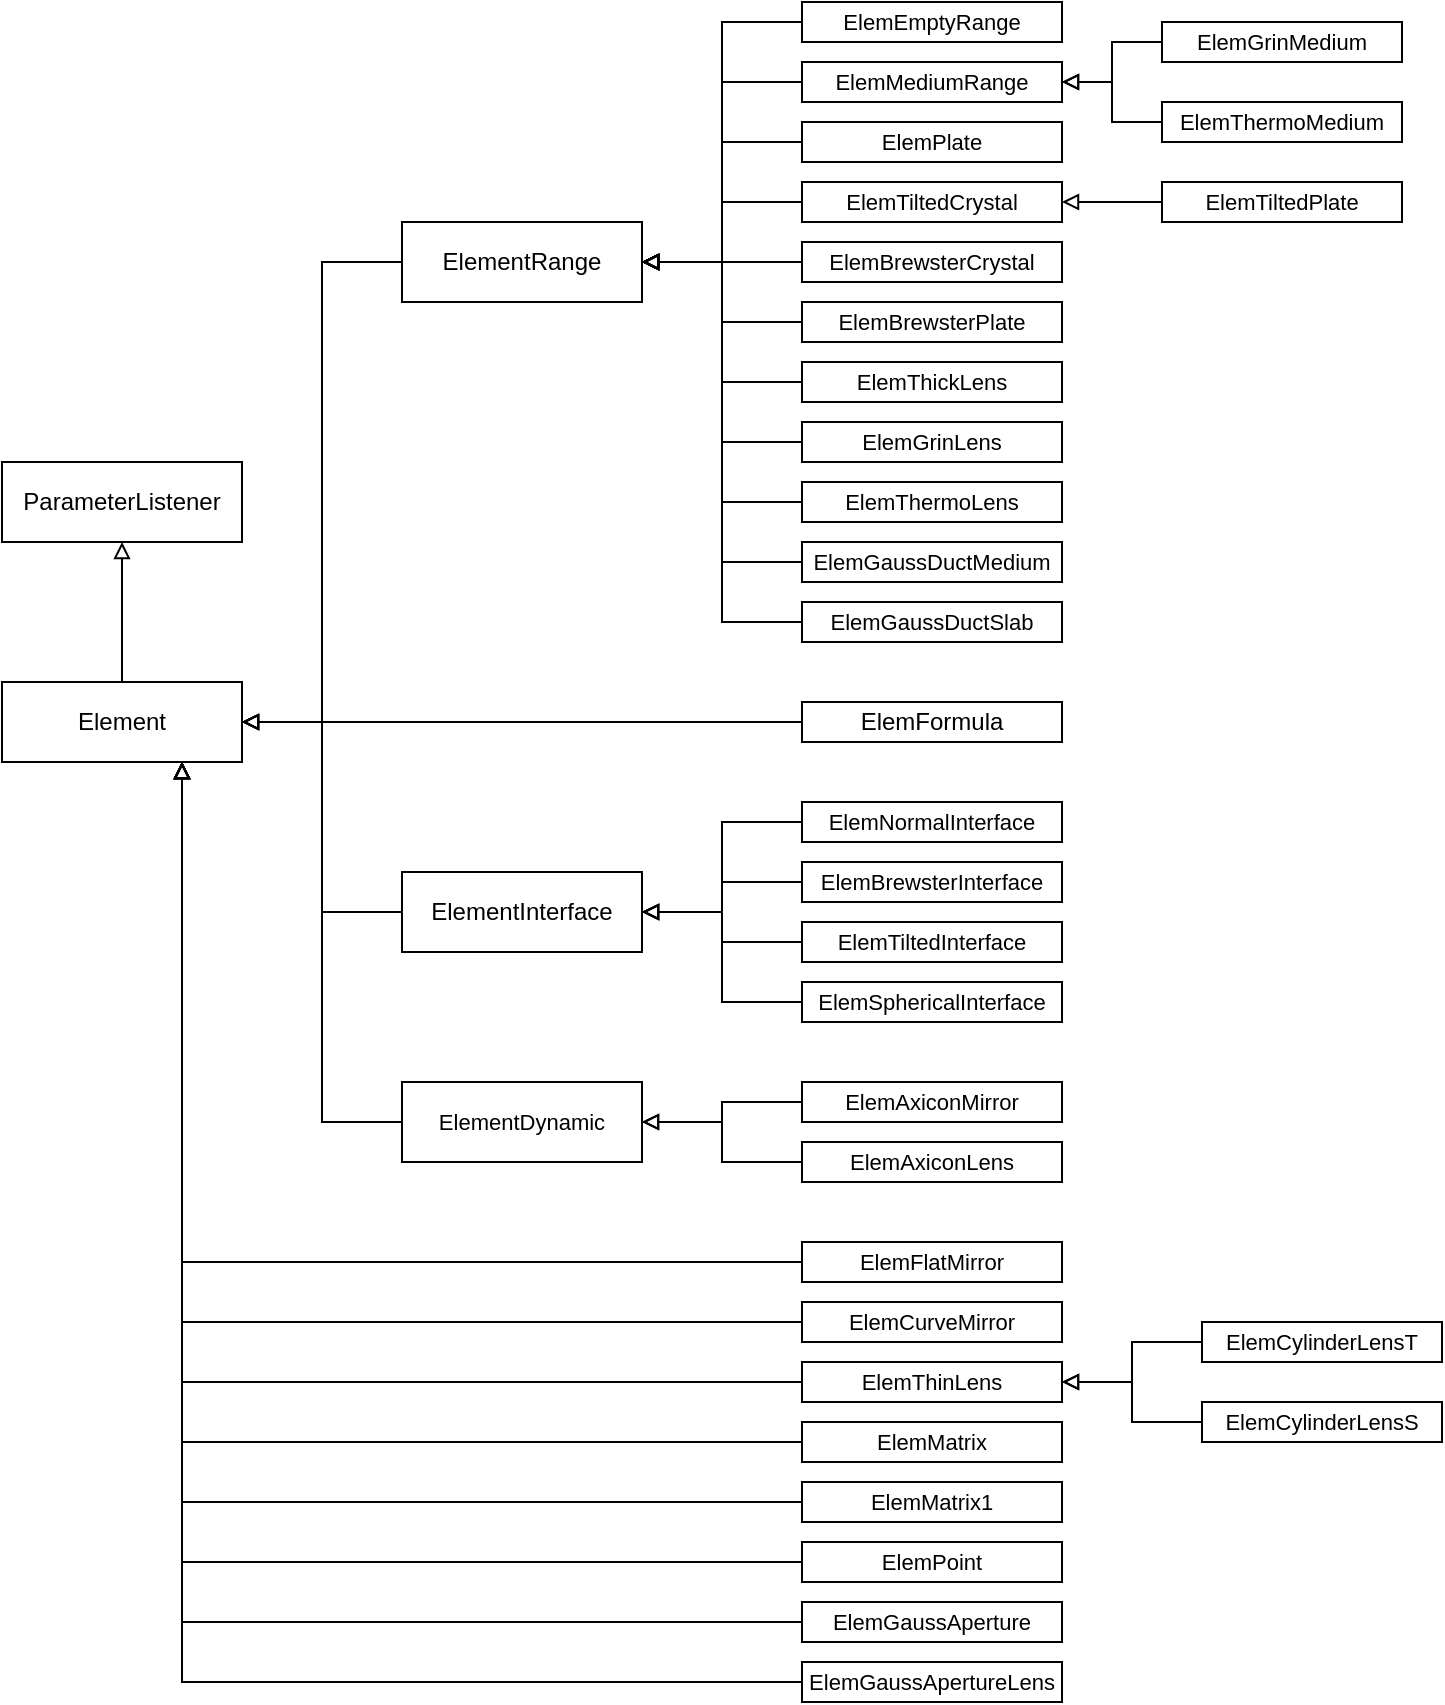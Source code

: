 <mxfile version="22.0.3" type="device" pages="3">
  <diagram id="C5RBs43oDa-KdzZeNtuy" name="Elements">
    <mxGraphModel dx="1195" dy="797" grid="1" gridSize="10" guides="1" tooltips="1" connect="1" arrows="1" fold="1" page="1" pageScale="1" pageWidth="827" pageHeight="1169" math="0" shadow="0">
      <root>
        <mxCell id="WIyWlLk6GJQsqaUBKTNV-0" />
        <mxCell id="WIyWlLk6GJQsqaUBKTNV-1" parent="WIyWlLk6GJQsqaUBKTNV-0" />
        <mxCell id="XBZPvO9veB1cNfj0JrcV-6" value="ParameterListener" style="rounded=0;whiteSpace=wrap;html=1;" vertex="1" parent="WIyWlLk6GJQsqaUBKTNV-1">
          <mxGeometry x="40" y="360" width="120" height="40" as="geometry" />
        </mxCell>
        <mxCell id="XBZPvO9veB1cNfj0JrcV-8" style="edgeStyle=orthogonalEdgeStyle;rounded=0;orthogonalLoop=1;jettySize=auto;html=1;exitX=0.5;exitY=0;exitDx=0;exitDy=0;entryX=0.5;entryY=1;entryDx=0;entryDy=0;endArrow=block;endFill=0;" edge="1" parent="WIyWlLk6GJQsqaUBKTNV-1" source="XBZPvO9veB1cNfj0JrcV-7" target="XBZPvO9veB1cNfj0JrcV-6">
          <mxGeometry relative="1" as="geometry" />
        </mxCell>
        <mxCell id="XBZPvO9veB1cNfj0JrcV-7" value="Element" style="rounded=0;whiteSpace=wrap;html=1;" vertex="1" parent="WIyWlLk6GJQsqaUBKTNV-1">
          <mxGeometry x="40" y="470" width="120" height="40" as="geometry" />
        </mxCell>
        <mxCell id="XBZPvO9veB1cNfj0JrcV-10" style="edgeStyle=orthogonalEdgeStyle;rounded=0;orthogonalLoop=1;jettySize=auto;html=1;exitX=0;exitY=0.5;exitDx=0;exitDy=0;entryX=1;entryY=0.5;entryDx=0;entryDy=0;endArrow=block;endFill=0;" edge="1" parent="WIyWlLk6GJQsqaUBKTNV-1" source="XBZPvO9veB1cNfj0JrcV-9" target="XBZPvO9veB1cNfj0JrcV-7">
          <mxGeometry relative="1" as="geometry" />
        </mxCell>
        <mxCell id="XBZPvO9veB1cNfj0JrcV-9" value="ElementRange" style="rounded=0;whiteSpace=wrap;html=1;" vertex="1" parent="WIyWlLk6GJQsqaUBKTNV-1">
          <mxGeometry x="240" y="240" width="120" height="40" as="geometry" />
        </mxCell>
        <mxCell id="XBZPvO9veB1cNfj0JrcV-12" style="edgeStyle=orthogonalEdgeStyle;rounded=0;orthogonalLoop=1;jettySize=auto;html=1;exitX=0;exitY=0.5;exitDx=0;exitDy=0;entryX=1;entryY=0.5;entryDx=0;entryDy=0;endArrow=block;endFill=0;" edge="1" parent="WIyWlLk6GJQsqaUBKTNV-1" source="XBZPvO9veB1cNfj0JrcV-11" target="XBZPvO9veB1cNfj0JrcV-7">
          <mxGeometry relative="1" as="geometry" />
        </mxCell>
        <mxCell id="XBZPvO9veB1cNfj0JrcV-11" value="ElementInterface" style="rounded=0;whiteSpace=wrap;html=1;" vertex="1" parent="WIyWlLk6GJQsqaUBKTNV-1">
          <mxGeometry x="240" y="565" width="120" height="40" as="geometry" />
        </mxCell>
        <mxCell id="XBZPvO9veB1cNfj0JrcV-14" style="edgeStyle=orthogonalEdgeStyle;shape=connector;rounded=0;orthogonalLoop=1;jettySize=auto;html=1;exitX=0;exitY=0.5;exitDx=0;exitDy=0;entryX=1;entryY=0.5;entryDx=0;entryDy=0;labelBackgroundColor=default;strokeColor=default;align=center;verticalAlign=middle;fontFamily=Helvetica;fontSize=11;fontColor=default;endArrow=block;endFill=0;" edge="1" parent="WIyWlLk6GJQsqaUBKTNV-1" source="XBZPvO9veB1cNfj0JrcV-13" target="XBZPvO9veB1cNfj0JrcV-7">
          <mxGeometry relative="1" as="geometry" />
        </mxCell>
        <mxCell id="XBZPvO9veB1cNfj0JrcV-13" value="ElementDynamic" style="rounded=0;whiteSpace=wrap;html=1;fontFamily=Helvetica;fontSize=11;fontColor=default;" vertex="1" parent="WIyWlLk6GJQsqaUBKTNV-1">
          <mxGeometry x="240" y="670" width="120" height="40" as="geometry" />
        </mxCell>
        <mxCell id="XBZPvO9veB1cNfj0JrcV-16" style="edgeStyle=orthogonalEdgeStyle;shape=connector;rounded=0;orthogonalLoop=1;jettySize=auto;html=1;exitX=0;exitY=0.5;exitDx=0;exitDy=0;entryX=1;entryY=0.5;entryDx=0;entryDy=0;labelBackgroundColor=default;strokeColor=default;align=center;verticalAlign=middle;fontFamily=Helvetica;fontSize=11;fontColor=default;endArrow=block;endFill=0;" edge="1" parent="WIyWlLk6GJQsqaUBKTNV-1" source="XBZPvO9veB1cNfj0JrcV-15" target="XBZPvO9veB1cNfj0JrcV-9">
          <mxGeometry relative="1" as="geometry" />
        </mxCell>
        <mxCell id="XBZPvO9veB1cNfj0JrcV-15" value="ElemEmptyRange" style="rounded=0;whiteSpace=wrap;html=1;fontFamily=Helvetica;fontSize=11;fontColor=default;" vertex="1" parent="WIyWlLk6GJQsqaUBKTNV-1">
          <mxGeometry x="440" y="130" width="130" height="20" as="geometry" />
        </mxCell>
        <mxCell id="XBZPvO9veB1cNfj0JrcV-18" style="edgeStyle=orthogonalEdgeStyle;shape=connector;rounded=0;orthogonalLoop=1;jettySize=auto;html=1;exitX=0;exitY=0.5;exitDx=0;exitDy=0;entryX=1;entryY=0.5;entryDx=0;entryDy=0;labelBackgroundColor=default;strokeColor=default;align=center;verticalAlign=middle;fontFamily=Helvetica;fontSize=11;fontColor=default;endArrow=block;endFill=0;" edge="1" parent="WIyWlLk6GJQsqaUBKTNV-1" source="XBZPvO9veB1cNfj0JrcV-17" target="XBZPvO9veB1cNfj0JrcV-9">
          <mxGeometry relative="1" as="geometry" />
        </mxCell>
        <mxCell id="XBZPvO9veB1cNfj0JrcV-17" value="ElemMediumRange" style="rounded=0;whiteSpace=wrap;html=1;fontFamily=Helvetica;fontSize=11;fontColor=default;" vertex="1" parent="WIyWlLk6GJQsqaUBKTNV-1">
          <mxGeometry x="440" y="160" width="130" height="20" as="geometry" />
        </mxCell>
        <mxCell id="XBZPvO9veB1cNfj0JrcV-20" style="edgeStyle=orthogonalEdgeStyle;shape=connector;rounded=0;orthogonalLoop=1;jettySize=auto;html=1;exitX=0;exitY=0.5;exitDx=0;exitDy=0;labelBackgroundColor=default;strokeColor=default;align=center;verticalAlign=middle;fontFamily=Helvetica;fontSize=11;fontColor=default;endArrow=block;endFill=0;entryX=1;entryY=0.5;entryDx=0;entryDy=0;" edge="1" parent="WIyWlLk6GJQsqaUBKTNV-1" source="XBZPvO9veB1cNfj0JrcV-19" target="XBZPvO9veB1cNfj0JrcV-9">
          <mxGeometry relative="1" as="geometry">
            <mxPoint x="380" y="630" as="targetPoint" />
          </mxGeometry>
        </mxCell>
        <mxCell id="XBZPvO9veB1cNfj0JrcV-19" value="ElemPlate" style="rounded=0;whiteSpace=wrap;html=1;fontFamily=Helvetica;fontSize=11;fontColor=default;" vertex="1" parent="WIyWlLk6GJQsqaUBKTNV-1">
          <mxGeometry x="440" y="190" width="130" height="20" as="geometry" />
        </mxCell>
        <mxCell id="XBZPvO9veB1cNfj0JrcV-22" style="edgeStyle=orthogonalEdgeStyle;shape=connector;rounded=0;orthogonalLoop=1;jettySize=auto;html=1;exitX=0;exitY=0.5;exitDx=0;exitDy=0;entryX=0.75;entryY=1;entryDx=0;entryDy=0;labelBackgroundColor=default;strokeColor=default;align=center;verticalAlign=middle;fontFamily=Helvetica;fontSize=11;fontColor=default;endArrow=block;endFill=0;" edge="1" parent="WIyWlLk6GJQsqaUBKTNV-1" source="XBZPvO9veB1cNfj0JrcV-21" target="XBZPvO9veB1cNfj0JrcV-7">
          <mxGeometry relative="1" as="geometry" />
        </mxCell>
        <mxCell id="XBZPvO9veB1cNfj0JrcV-21" value="ElemFlatMirror" style="rounded=0;whiteSpace=wrap;html=1;fontFamily=Helvetica;fontSize=11;fontColor=default;" vertex="1" parent="WIyWlLk6GJQsqaUBKTNV-1">
          <mxGeometry x="440" y="750" width="130" height="20" as="geometry" />
        </mxCell>
        <mxCell id="XBZPvO9veB1cNfj0JrcV-24" style="edgeStyle=orthogonalEdgeStyle;shape=connector;rounded=0;orthogonalLoop=1;jettySize=auto;html=1;exitX=0;exitY=0.5;exitDx=0;exitDy=0;entryX=0.75;entryY=1;entryDx=0;entryDy=0;labelBackgroundColor=default;strokeColor=default;align=center;verticalAlign=middle;fontFamily=Helvetica;fontSize=11;fontColor=default;endArrow=block;endFill=0;" edge="1" parent="WIyWlLk6GJQsqaUBKTNV-1" source="XBZPvO9veB1cNfj0JrcV-23" target="XBZPvO9veB1cNfj0JrcV-7">
          <mxGeometry relative="1" as="geometry" />
        </mxCell>
        <mxCell id="XBZPvO9veB1cNfj0JrcV-23" value="ElemCurveMirror" style="rounded=0;whiteSpace=wrap;html=1;fontFamily=Helvetica;fontSize=11;fontColor=default;" vertex="1" parent="WIyWlLk6GJQsqaUBKTNV-1">
          <mxGeometry x="440" y="780" width="130" height="20" as="geometry" />
        </mxCell>
        <mxCell id="XBZPvO9veB1cNfj0JrcV-26" style="edgeStyle=orthogonalEdgeStyle;shape=connector;rounded=0;orthogonalLoop=1;jettySize=auto;html=1;exitX=0;exitY=0.5;exitDx=0;exitDy=0;entryX=0.75;entryY=1;entryDx=0;entryDy=0;labelBackgroundColor=default;strokeColor=default;align=center;verticalAlign=middle;fontFamily=Helvetica;fontSize=11;fontColor=default;endArrow=block;endFill=0;" edge="1" parent="WIyWlLk6GJQsqaUBKTNV-1" source="XBZPvO9veB1cNfj0JrcV-25" target="XBZPvO9veB1cNfj0JrcV-7">
          <mxGeometry relative="1" as="geometry" />
        </mxCell>
        <mxCell id="XBZPvO9veB1cNfj0JrcV-25" value="ElemThinLens" style="rounded=0;whiteSpace=wrap;html=1;fontFamily=Helvetica;fontSize=11;fontColor=default;" vertex="1" parent="WIyWlLk6GJQsqaUBKTNV-1">
          <mxGeometry x="440" y="810" width="130" height="20" as="geometry" />
        </mxCell>
        <mxCell id="XBZPvO9veB1cNfj0JrcV-28" style="edgeStyle=orthogonalEdgeStyle;shape=connector;rounded=0;orthogonalLoop=1;jettySize=auto;html=1;exitX=0;exitY=0.5;exitDx=0;exitDy=0;entryX=1;entryY=0.5;entryDx=0;entryDy=0;labelBackgroundColor=default;strokeColor=default;align=center;verticalAlign=middle;fontFamily=Helvetica;fontSize=11;fontColor=default;endArrow=block;endFill=0;" edge="1" parent="WIyWlLk6GJQsqaUBKTNV-1" source="XBZPvO9veB1cNfj0JrcV-27" target="XBZPvO9veB1cNfj0JrcV-25">
          <mxGeometry relative="1" as="geometry" />
        </mxCell>
        <mxCell id="XBZPvO9veB1cNfj0JrcV-27" value="ElemCylinderLensT" style="rounded=0;whiteSpace=wrap;html=1;fontFamily=Helvetica;fontSize=11;fontColor=default;" vertex="1" parent="WIyWlLk6GJQsqaUBKTNV-1">
          <mxGeometry x="640" y="790" width="120" height="20" as="geometry" />
        </mxCell>
        <mxCell id="XBZPvO9veB1cNfj0JrcV-30" style="edgeStyle=orthogonalEdgeStyle;shape=connector;rounded=0;orthogonalLoop=1;jettySize=auto;html=1;exitX=0;exitY=0.5;exitDx=0;exitDy=0;entryX=1;entryY=0.5;entryDx=0;entryDy=0;labelBackgroundColor=default;strokeColor=default;align=center;verticalAlign=middle;fontFamily=Helvetica;fontSize=11;fontColor=default;endArrow=block;endFill=0;" edge="1" parent="WIyWlLk6GJQsqaUBKTNV-1" source="XBZPvO9veB1cNfj0JrcV-29" target="XBZPvO9veB1cNfj0JrcV-25">
          <mxGeometry relative="1" as="geometry" />
        </mxCell>
        <mxCell id="XBZPvO9veB1cNfj0JrcV-29" value="ElemCylinderLensS" style="rounded=0;whiteSpace=wrap;html=1;fontFamily=Helvetica;fontSize=11;fontColor=default;" vertex="1" parent="WIyWlLk6GJQsqaUBKTNV-1">
          <mxGeometry x="640" y="830" width="120" height="20" as="geometry" />
        </mxCell>
        <mxCell id="XBZPvO9veB1cNfj0JrcV-32" style="edgeStyle=orthogonalEdgeStyle;shape=connector;rounded=0;orthogonalLoop=1;jettySize=auto;html=1;exitX=0;exitY=0.5;exitDx=0;exitDy=0;entryX=1;entryY=0.5;entryDx=0;entryDy=0;labelBackgroundColor=default;strokeColor=default;align=center;verticalAlign=middle;fontFamily=Helvetica;fontSize=11;fontColor=default;endArrow=block;endFill=0;" edge="1" parent="WIyWlLk6GJQsqaUBKTNV-1" source="XBZPvO9veB1cNfj0JrcV-31" target="XBZPvO9veB1cNfj0JrcV-9">
          <mxGeometry relative="1" as="geometry" />
        </mxCell>
        <mxCell id="XBZPvO9veB1cNfj0JrcV-31" value="ElemTiltedCrystal" style="rounded=0;whiteSpace=wrap;html=1;fontFamily=Helvetica;fontSize=11;fontColor=default;" vertex="1" parent="WIyWlLk6GJQsqaUBKTNV-1">
          <mxGeometry x="440" y="220" width="130" height="20" as="geometry" />
        </mxCell>
        <mxCell id="XBZPvO9veB1cNfj0JrcV-34" style="edgeStyle=orthogonalEdgeStyle;shape=connector;rounded=0;orthogonalLoop=1;jettySize=auto;html=1;exitX=0;exitY=0.5;exitDx=0;exitDy=0;entryX=1;entryY=0.5;entryDx=0;entryDy=0;labelBackgroundColor=default;strokeColor=default;align=center;verticalAlign=middle;fontFamily=Helvetica;fontSize=11;fontColor=default;endArrow=block;endFill=0;" edge="1" parent="WIyWlLk6GJQsqaUBKTNV-1" source="XBZPvO9veB1cNfj0JrcV-33" target="XBZPvO9veB1cNfj0JrcV-31">
          <mxGeometry relative="1" as="geometry" />
        </mxCell>
        <mxCell id="XBZPvO9veB1cNfj0JrcV-33" value="ElemTiltedPlate" style="rounded=0;whiteSpace=wrap;html=1;fontFamily=Helvetica;fontSize=11;fontColor=default;" vertex="1" parent="WIyWlLk6GJQsqaUBKTNV-1">
          <mxGeometry x="620" y="220" width="120" height="20" as="geometry" />
        </mxCell>
        <mxCell id="XBZPvO9veB1cNfj0JrcV-36" style="edgeStyle=orthogonalEdgeStyle;shape=connector;rounded=0;orthogonalLoop=1;jettySize=auto;html=1;exitX=0;exitY=0.5;exitDx=0;exitDy=0;entryX=1;entryY=0.5;entryDx=0;entryDy=0;labelBackgroundColor=default;strokeColor=default;align=center;verticalAlign=middle;fontFamily=Helvetica;fontSize=11;fontColor=default;endArrow=block;endFill=0;" edge="1" parent="WIyWlLk6GJQsqaUBKTNV-1" source="XBZPvO9veB1cNfj0JrcV-35" target="XBZPvO9veB1cNfj0JrcV-9">
          <mxGeometry relative="1" as="geometry" />
        </mxCell>
        <mxCell id="XBZPvO9veB1cNfj0JrcV-35" value="ElemBrewsterCrystal" style="rounded=0;whiteSpace=wrap;html=1;fontFamily=Helvetica;fontSize=11;fontColor=default;" vertex="1" parent="WIyWlLk6GJQsqaUBKTNV-1">
          <mxGeometry x="440" y="250" width="130" height="20" as="geometry" />
        </mxCell>
        <mxCell id="XBZPvO9veB1cNfj0JrcV-38" style="edgeStyle=orthogonalEdgeStyle;shape=connector;rounded=0;orthogonalLoop=1;jettySize=auto;html=1;exitX=0;exitY=0.5;exitDx=0;exitDy=0;entryX=1;entryY=0.5;entryDx=0;entryDy=0;labelBackgroundColor=default;strokeColor=default;align=center;verticalAlign=middle;fontFamily=Helvetica;fontSize=11;fontColor=default;endArrow=block;endFill=0;" edge="1" parent="WIyWlLk6GJQsqaUBKTNV-1" source="XBZPvO9veB1cNfj0JrcV-37" target="XBZPvO9veB1cNfj0JrcV-9">
          <mxGeometry relative="1" as="geometry" />
        </mxCell>
        <mxCell id="XBZPvO9veB1cNfj0JrcV-37" value="ElemBrewsterPlate" style="rounded=0;whiteSpace=wrap;html=1;fontFamily=Helvetica;fontSize=11;fontColor=default;" vertex="1" parent="WIyWlLk6GJQsqaUBKTNV-1">
          <mxGeometry x="440" y="280" width="130" height="20" as="geometry" />
        </mxCell>
        <mxCell id="XBZPvO9veB1cNfj0JrcV-40" style="edgeStyle=orthogonalEdgeStyle;shape=connector;rounded=0;orthogonalLoop=1;jettySize=auto;html=1;exitX=0;exitY=0.5;exitDx=0;exitDy=0;entryX=0.75;entryY=1;entryDx=0;entryDy=0;labelBackgroundColor=default;strokeColor=default;align=center;verticalAlign=middle;fontFamily=Helvetica;fontSize=11;fontColor=default;endArrow=block;endFill=0;" edge="1" parent="WIyWlLk6GJQsqaUBKTNV-1" source="XBZPvO9veB1cNfj0JrcV-39" target="XBZPvO9veB1cNfj0JrcV-7">
          <mxGeometry relative="1" as="geometry" />
        </mxCell>
        <mxCell id="XBZPvO9veB1cNfj0JrcV-39" value="ElemMatrix" style="rounded=0;whiteSpace=wrap;html=1;fontFamily=Helvetica;fontSize=11;fontColor=default;" vertex="1" parent="WIyWlLk6GJQsqaUBKTNV-1">
          <mxGeometry x="440" y="840" width="130" height="20" as="geometry" />
        </mxCell>
        <mxCell id="XBZPvO9veB1cNfj0JrcV-42" style="edgeStyle=orthogonalEdgeStyle;shape=connector;rounded=0;orthogonalLoop=1;jettySize=auto;html=1;exitX=0;exitY=0.5;exitDx=0;exitDy=0;entryX=0.75;entryY=1;entryDx=0;entryDy=0;labelBackgroundColor=default;strokeColor=default;align=center;verticalAlign=middle;fontFamily=Helvetica;fontSize=11;fontColor=default;endArrow=block;endFill=0;" edge="1" parent="WIyWlLk6GJQsqaUBKTNV-1" source="XBZPvO9veB1cNfj0JrcV-41" target="XBZPvO9veB1cNfj0JrcV-7">
          <mxGeometry relative="1" as="geometry" />
        </mxCell>
        <mxCell id="XBZPvO9veB1cNfj0JrcV-41" value="ElemMatrix1" style="rounded=0;whiteSpace=wrap;html=1;fontFamily=Helvetica;fontSize=11;fontColor=default;" vertex="1" parent="WIyWlLk6GJQsqaUBKTNV-1">
          <mxGeometry x="440" y="870" width="130" height="20" as="geometry" />
        </mxCell>
        <mxCell id="XBZPvO9veB1cNfj0JrcV-44" style="edgeStyle=orthogonalEdgeStyle;shape=connector;rounded=0;orthogonalLoop=1;jettySize=auto;html=1;exitX=0;exitY=0.5;exitDx=0;exitDy=0;entryX=0.75;entryY=1;entryDx=0;entryDy=0;labelBackgroundColor=default;strokeColor=default;align=center;verticalAlign=middle;fontFamily=Helvetica;fontSize=11;fontColor=default;endArrow=block;endFill=0;" edge="1" parent="WIyWlLk6GJQsqaUBKTNV-1" source="XBZPvO9veB1cNfj0JrcV-43" target="XBZPvO9veB1cNfj0JrcV-7">
          <mxGeometry relative="1" as="geometry" />
        </mxCell>
        <mxCell id="XBZPvO9veB1cNfj0JrcV-43" value="ElemPoint" style="rounded=0;whiteSpace=wrap;html=1;fontFamily=Helvetica;fontSize=11;fontColor=default;" vertex="1" parent="WIyWlLk6GJQsqaUBKTNV-1">
          <mxGeometry x="440" y="900" width="130" height="20" as="geometry" />
        </mxCell>
        <mxCell id="XBZPvO9veB1cNfj0JrcV-46" style="edgeStyle=orthogonalEdgeStyle;shape=connector;rounded=0;orthogonalLoop=1;jettySize=auto;html=1;exitX=0;exitY=0.5;exitDx=0;exitDy=0;entryX=1;entryY=0.5;entryDx=0;entryDy=0;labelBackgroundColor=default;strokeColor=default;align=center;verticalAlign=middle;fontFamily=Helvetica;fontSize=11;fontColor=default;endArrow=block;endFill=0;" edge="1" parent="WIyWlLk6GJQsqaUBKTNV-1" source="XBZPvO9veB1cNfj0JrcV-45" target="XBZPvO9veB1cNfj0JrcV-11">
          <mxGeometry relative="1" as="geometry" />
        </mxCell>
        <mxCell id="XBZPvO9veB1cNfj0JrcV-45" value="ElemNormalInterface" style="rounded=0;whiteSpace=wrap;html=1;fontFamily=Helvetica;fontSize=11;fontColor=default;" vertex="1" parent="WIyWlLk6GJQsqaUBKTNV-1">
          <mxGeometry x="440" y="530" width="130" height="20" as="geometry" />
        </mxCell>
        <mxCell id="XBZPvO9veB1cNfj0JrcV-48" style="edgeStyle=orthogonalEdgeStyle;shape=connector;rounded=0;orthogonalLoop=1;jettySize=auto;html=1;exitX=0;exitY=0.5;exitDx=0;exitDy=0;entryX=1;entryY=0.5;entryDx=0;entryDy=0;labelBackgroundColor=default;strokeColor=default;align=center;verticalAlign=middle;fontFamily=Helvetica;fontSize=11;fontColor=default;endArrow=block;endFill=0;" edge="1" parent="WIyWlLk6GJQsqaUBKTNV-1" source="XBZPvO9veB1cNfj0JrcV-47" target="XBZPvO9veB1cNfj0JrcV-11">
          <mxGeometry relative="1" as="geometry" />
        </mxCell>
        <mxCell id="XBZPvO9veB1cNfj0JrcV-47" value="ElemBrewsterInterface" style="rounded=0;whiteSpace=wrap;html=1;fontFamily=Helvetica;fontSize=11;fontColor=default;" vertex="1" parent="WIyWlLk6GJQsqaUBKTNV-1">
          <mxGeometry x="440" y="560" width="130" height="20" as="geometry" />
        </mxCell>
        <mxCell id="XBZPvO9veB1cNfj0JrcV-50" style="edgeStyle=orthogonalEdgeStyle;shape=connector;rounded=0;orthogonalLoop=1;jettySize=auto;html=1;exitX=0;exitY=0.5;exitDx=0;exitDy=0;entryX=1;entryY=0.5;entryDx=0;entryDy=0;labelBackgroundColor=default;strokeColor=default;align=center;verticalAlign=middle;fontFamily=Helvetica;fontSize=11;fontColor=default;endArrow=block;endFill=0;" edge="1" parent="WIyWlLk6GJQsqaUBKTNV-1" source="XBZPvO9veB1cNfj0JrcV-49" target="XBZPvO9veB1cNfj0JrcV-11">
          <mxGeometry relative="1" as="geometry" />
        </mxCell>
        <mxCell id="XBZPvO9veB1cNfj0JrcV-49" value="ElemTiltedInterface" style="rounded=0;whiteSpace=wrap;html=1;fontFamily=Helvetica;fontSize=11;fontColor=default;" vertex="1" parent="WIyWlLk6GJQsqaUBKTNV-1">
          <mxGeometry x="440" y="590" width="130" height="20" as="geometry" />
        </mxCell>
        <mxCell id="XBZPvO9veB1cNfj0JrcV-52" style="edgeStyle=orthogonalEdgeStyle;shape=connector;rounded=0;orthogonalLoop=1;jettySize=auto;html=1;exitX=0;exitY=0.5;exitDx=0;exitDy=0;entryX=1;entryY=0.5;entryDx=0;entryDy=0;labelBackgroundColor=default;strokeColor=default;align=center;verticalAlign=middle;fontFamily=Helvetica;fontSize=11;fontColor=default;endArrow=block;endFill=0;" edge="1" parent="WIyWlLk6GJQsqaUBKTNV-1" source="XBZPvO9veB1cNfj0JrcV-51" target="XBZPvO9veB1cNfj0JrcV-11">
          <mxGeometry relative="1" as="geometry" />
        </mxCell>
        <mxCell id="XBZPvO9veB1cNfj0JrcV-51" value="ElemSphericalInterface" style="rounded=0;whiteSpace=wrap;html=1;fontFamily=Helvetica;fontSize=11;fontColor=default;" vertex="1" parent="WIyWlLk6GJQsqaUBKTNV-1">
          <mxGeometry x="440" y="620" width="130" height="20" as="geometry" />
        </mxCell>
        <mxCell id="XBZPvO9veB1cNfj0JrcV-54" style="edgeStyle=orthogonalEdgeStyle;shape=connector;rounded=0;orthogonalLoop=1;jettySize=auto;html=1;exitX=0;exitY=0.5;exitDx=0;exitDy=0;entryX=1;entryY=0.5;entryDx=0;entryDy=0;labelBackgroundColor=default;strokeColor=default;align=center;verticalAlign=middle;fontFamily=Helvetica;fontSize=11;fontColor=default;endArrow=block;endFill=0;" edge="1" parent="WIyWlLk6GJQsqaUBKTNV-1" source="XBZPvO9veB1cNfj0JrcV-53" target="XBZPvO9veB1cNfj0JrcV-9">
          <mxGeometry relative="1" as="geometry" />
        </mxCell>
        <mxCell id="XBZPvO9veB1cNfj0JrcV-53" value="ElemThickLens" style="rounded=0;whiteSpace=wrap;html=1;fontFamily=Helvetica;fontSize=11;fontColor=default;" vertex="1" parent="WIyWlLk6GJQsqaUBKTNV-1">
          <mxGeometry x="440" y="310" width="130" height="20" as="geometry" />
        </mxCell>
        <mxCell id="XBZPvO9veB1cNfj0JrcV-56" style="edgeStyle=orthogonalEdgeStyle;shape=connector;rounded=0;orthogonalLoop=1;jettySize=auto;html=1;exitX=0;exitY=0.5;exitDx=0;exitDy=0;entryX=1;entryY=0.5;entryDx=0;entryDy=0;labelBackgroundColor=default;strokeColor=default;align=center;verticalAlign=middle;fontFamily=Helvetica;fontSize=11;fontColor=default;endArrow=block;endFill=0;" edge="1" parent="WIyWlLk6GJQsqaUBKTNV-1" source="XBZPvO9veB1cNfj0JrcV-55" target="XBZPvO9veB1cNfj0JrcV-9">
          <mxGeometry relative="1" as="geometry" />
        </mxCell>
        <mxCell id="XBZPvO9veB1cNfj0JrcV-55" value="ElemGrinLens" style="rounded=0;whiteSpace=wrap;html=1;fontFamily=Helvetica;fontSize=11;fontColor=default;" vertex="1" parent="WIyWlLk6GJQsqaUBKTNV-1">
          <mxGeometry x="440" y="340" width="130" height="20" as="geometry" />
        </mxCell>
        <mxCell id="XBZPvO9veB1cNfj0JrcV-58" style="edgeStyle=orthogonalEdgeStyle;shape=connector;rounded=0;orthogonalLoop=1;jettySize=auto;html=1;exitX=0;exitY=0.5;exitDx=0;exitDy=0;entryX=1;entryY=0.5;entryDx=0;entryDy=0;labelBackgroundColor=default;strokeColor=default;align=center;verticalAlign=middle;fontFamily=Helvetica;fontSize=11;fontColor=default;endArrow=block;endFill=0;" edge="1" parent="WIyWlLk6GJQsqaUBKTNV-1" source="XBZPvO9veB1cNfj0JrcV-57" target="XBZPvO9veB1cNfj0JrcV-17">
          <mxGeometry relative="1" as="geometry" />
        </mxCell>
        <mxCell id="XBZPvO9veB1cNfj0JrcV-57" value="ElemGrinMedium" style="rounded=0;whiteSpace=wrap;html=1;fontFamily=Helvetica;fontSize=11;fontColor=default;" vertex="1" parent="WIyWlLk6GJQsqaUBKTNV-1">
          <mxGeometry x="620" y="140" width="120" height="20" as="geometry" />
        </mxCell>
        <mxCell id="XBZPvO9veB1cNfj0JrcV-60" style="edgeStyle=orthogonalEdgeStyle;shape=connector;rounded=0;orthogonalLoop=1;jettySize=auto;html=1;exitX=0;exitY=0.5;exitDx=0;exitDy=0;entryX=1;entryY=0.5;entryDx=0;entryDy=0;labelBackgroundColor=default;strokeColor=default;align=center;verticalAlign=middle;fontFamily=Helvetica;fontSize=11;fontColor=default;endArrow=block;endFill=0;" edge="1" parent="WIyWlLk6GJQsqaUBKTNV-1" source="XBZPvO9veB1cNfj0JrcV-59" target="XBZPvO9veB1cNfj0JrcV-9">
          <mxGeometry relative="1" as="geometry" />
        </mxCell>
        <mxCell id="XBZPvO9veB1cNfj0JrcV-59" value="ElemThermoLens" style="rounded=0;whiteSpace=wrap;html=1;fontFamily=Helvetica;fontSize=11;fontColor=default;" vertex="1" parent="WIyWlLk6GJQsqaUBKTNV-1">
          <mxGeometry x="440" y="370" width="130" height="20" as="geometry" />
        </mxCell>
        <mxCell id="XBZPvO9veB1cNfj0JrcV-62" style="edgeStyle=orthogonalEdgeStyle;shape=connector;rounded=0;orthogonalLoop=1;jettySize=auto;html=1;exitX=0;exitY=0.5;exitDx=0;exitDy=0;entryX=1;entryY=0.5;entryDx=0;entryDy=0;labelBackgroundColor=default;strokeColor=default;align=center;verticalAlign=middle;fontFamily=Helvetica;fontSize=11;fontColor=default;endArrow=block;endFill=0;" edge="1" parent="WIyWlLk6GJQsqaUBKTNV-1" source="XBZPvO9veB1cNfj0JrcV-61" target="XBZPvO9veB1cNfj0JrcV-17">
          <mxGeometry relative="1" as="geometry" />
        </mxCell>
        <mxCell id="XBZPvO9veB1cNfj0JrcV-61" value="ElemThermoMedium" style="rounded=0;whiteSpace=wrap;html=1;fontFamily=Helvetica;fontSize=11;fontColor=default;" vertex="1" parent="WIyWlLk6GJQsqaUBKTNV-1">
          <mxGeometry x="620" y="180" width="120" height="20" as="geometry" />
        </mxCell>
        <mxCell id="XBZPvO9veB1cNfj0JrcV-64" style="edgeStyle=orthogonalEdgeStyle;shape=connector;rounded=0;orthogonalLoop=1;jettySize=auto;html=1;exitX=0;exitY=0.5;exitDx=0;exitDy=0;entryX=1;entryY=0.5;entryDx=0;entryDy=0;labelBackgroundColor=default;strokeColor=default;align=center;verticalAlign=middle;fontFamily=Helvetica;fontSize=11;fontColor=default;endArrow=block;endFill=0;" edge="1" parent="WIyWlLk6GJQsqaUBKTNV-1" source="XBZPvO9veB1cNfj0JrcV-63" target="XBZPvO9veB1cNfj0JrcV-13">
          <mxGeometry relative="1" as="geometry" />
        </mxCell>
        <mxCell id="XBZPvO9veB1cNfj0JrcV-63" value="ElemAxiconMirror" style="rounded=0;whiteSpace=wrap;html=1;fontFamily=Helvetica;fontSize=11;fontColor=default;" vertex="1" parent="WIyWlLk6GJQsqaUBKTNV-1">
          <mxGeometry x="440" y="670" width="130" height="20" as="geometry" />
        </mxCell>
        <mxCell id="XBZPvO9veB1cNfj0JrcV-66" style="edgeStyle=orthogonalEdgeStyle;shape=connector;rounded=0;orthogonalLoop=1;jettySize=auto;html=1;exitX=0;exitY=0.5;exitDx=0;exitDy=0;entryX=1;entryY=0.5;entryDx=0;entryDy=0;labelBackgroundColor=default;strokeColor=default;align=center;verticalAlign=middle;fontFamily=Helvetica;fontSize=11;fontColor=default;endArrow=block;endFill=0;" edge="1" parent="WIyWlLk6GJQsqaUBKTNV-1" source="XBZPvO9veB1cNfj0JrcV-65" target="XBZPvO9veB1cNfj0JrcV-13">
          <mxGeometry relative="1" as="geometry" />
        </mxCell>
        <mxCell id="XBZPvO9veB1cNfj0JrcV-65" value="ElemAxiconLens" style="rounded=0;whiteSpace=wrap;html=1;fontFamily=Helvetica;fontSize=11;fontColor=default;" vertex="1" parent="WIyWlLk6GJQsqaUBKTNV-1">
          <mxGeometry x="440" y="700" width="130" height="20" as="geometry" />
        </mxCell>
        <mxCell id="XBZPvO9veB1cNfj0JrcV-68" style="edgeStyle=orthogonalEdgeStyle;shape=connector;rounded=0;orthogonalLoop=1;jettySize=auto;html=1;exitX=0;exitY=0.5;exitDx=0;exitDy=0;entryX=0.75;entryY=1;entryDx=0;entryDy=0;labelBackgroundColor=default;strokeColor=default;align=center;verticalAlign=middle;fontFamily=Helvetica;fontSize=11;fontColor=default;endArrow=block;endFill=0;" edge="1" parent="WIyWlLk6GJQsqaUBKTNV-1" source="XBZPvO9veB1cNfj0JrcV-67" target="XBZPvO9veB1cNfj0JrcV-7">
          <mxGeometry relative="1" as="geometry" />
        </mxCell>
        <mxCell id="XBZPvO9veB1cNfj0JrcV-67" value="ElemGaussAperture" style="rounded=0;whiteSpace=wrap;html=1;fontFamily=Helvetica;fontSize=11;fontColor=default;" vertex="1" parent="WIyWlLk6GJQsqaUBKTNV-1">
          <mxGeometry x="440" y="930" width="130" height="20" as="geometry" />
        </mxCell>
        <mxCell id="XBZPvO9veB1cNfj0JrcV-70" style="edgeStyle=orthogonalEdgeStyle;shape=connector;rounded=0;orthogonalLoop=1;jettySize=auto;html=1;exitX=0;exitY=0.5;exitDx=0;exitDy=0;entryX=0.75;entryY=1;entryDx=0;entryDy=0;labelBackgroundColor=default;strokeColor=default;align=center;verticalAlign=middle;fontFamily=Helvetica;fontSize=11;fontColor=default;endArrow=block;endFill=0;" edge="1" parent="WIyWlLk6GJQsqaUBKTNV-1" source="XBZPvO9veB1cNfj0JrcV-69" target="XBZPvO9veB1cNfj0JrcV-7">
          <mxGeometry relative="1" as="geometry" />
        </mxCell>
        <mxCell id="XBZPvO9veB1cNfj0JrcV-69" value="ElemGaussApertureLens" style="rounded=0;whiteSpace=wrap;html=1;fontFamily=Helvetica;fontSize=11;fontColor=default;" vertex="1" parent="WIyWlLk6GJQsqaUBKTNV-1">
          <mxGeometry x="440" y="960" width="130" height="20" as="geometry" />
        </mxCell>
        <mxCell id="XBZPvO9veB1cNfj0JrcV-72" style="edgeStyle=orthogonalEdgeStyle;shape=connector;rounded=0;orthogonalLoop=1;jettySize=auto;html=1;exitX=0;exitY=0.5;exitDx=0;exitDy=0;entryX=1;entryY=0.5;entryDx=0;entryDy=0;labelBackgroundColor=default;strokeColor=default;align=center;verticalAlign=middle;fontFamily=Helvetica;fontSize=11;fontColor=default;endArrow=block;endFill=0;" edge="1" parent="WIyWlLk6GJQsqaUBKTNV-1" source="XBZPvO9veB1cNfj0JrcV-71" target="XBZPvO9veB1cNfj0JrcV-9">
          <mxGeometry relative="1" as="geometry" />
        </mxCell>
        <mxCell id="XBZPvO9veB1cNfj0JrcV-71" value="ElemGaussDuctMedium" style="rounded=0;whiteSpace=wrap;html=1;fontFamily=Helvetica;fontSize=11;fontColor=default;" vertex="1" parent="WIyWlLk6GJQsqaUBKTNV-1">
          <mxGeometry x="440" y="400" width="130" height="20" as="geometry" />
        </mxCell>
        <mxCell id="XBZPvO9veB1cNfj0JrcV-74" style="edgeStyle=orthogonalEdgeStyle;shape=connector;rounded=0;orthogonalLoop=1;jettySize=auto;html=1;exitX=0;exitY=0.5;exitDx=0;exitDy=0;entryX=1;entryY=0.5;entryDx=0;entryDy=0;labelBackgroundColor=default;strokeColor=default;align=center;verticalAlign=middle;fontFamily=Helvetica;fontSize=11;fontColor=default;endArrow=block;endFill=0;" edge="1" parent="WIyWlLk6GJQsqaUBKTNV-1" source="XBZPvO9veB1cNfj0JrcV-73" target="XBZPvO9veB1cNfj0JrcV-9">
          <mxGeometry relative="1" as="geometry" />
        </mxCell>
        <mxCell id="XBZPvO9veB1cNfj0JrcV-73" value="ElemGaussDuctSlab" style="rounded=0;whiteSpace=wrap;html=1;fontFamily=Helvetica;fontSize=11;fontColor=default;" vertex="1" parent="WIyWlLk6GJQsqaUBKTNV-1">
          <mxGeometry x="440" y="430" width="130" height="20" as="geometry" />
        </mxCell>
        <mxCell id="XBZPvO9veB1cNfj0JrcV-77" style="edgeStyle=orthogonalEdgeStyle;shape=connector;rounded=0;orthogonalLoop=1;jettySize=auto;html=1;exitX=0;exitY=0.5;exitDx=0;exitDy=0;entryX=1;entryY=0.5;entryDx=0;entryDy=0;labelBackgroundColor=default;strokeColor=default;align=center;verticalAlign=middle;fontFamily=Helvetica;fontSize=11;fontColor=default;endArrow=block;endFill=0;" edge="1" parent="WIyWlLk6GJQsqaUBKTNV-1" source="XBZPvO9veB1cNfj0JrcV-76" target="XBZPvO9veB1cNfj0JrcV-7">
          <mxGeometry relative="1" as="geometry" />
        </mxCell>
        <mxCell id="XBZPvO9veB1cNfj0JrcV-76" value="ElemFormula" style="rounded=0;whiteSpace=wrap;html=1;" vertex="1" parent="WIyWlLk6GJQsqaUBKTNV-1">
          <mxGeometry x="440" y="480" width="130" height="20" as="geometry" />
        </mxCell>
      </root>
    </mxGraphModel>
  </diagram>
  <diagram id="UdHuBXXIvzNVsBaniEkU" name="Functions">
    <mxGraphModel dx="1195" dy="797" grid="1" gridSize="10" guides="1" tooltips="1" connect="1" arrows="1" fold="1" page="1" pageScale="1" pageWidth="827" pageHeight="1169" math="0" shadow="0">
      <root>
        <mxCell id="0" />
        <mxCell id="1" parent="0" />
        <mxCell id="aE2q7IgJIMaWvHEXLfm5-3" style="edgeStyle=orthogonalEdgeStyle;shape=connector;rounded=0;orthogonalLoop=1;jettySize=auto;html=1;exitX=0;exitY=0.5;exitDx=0;exitDy=0;entryX=1;entryY=0.5;entryDx=0;entryDy=0;labelBackgroundColor=default;strokeColor=default;align=center;verticalAlign=middle;fontFamily=Helvetica;fontSize=11;fontColor=default;endArrow=block;endFill=0;" edge="1" parent="1" source="aE2q7IgJIMaWvHEXLfm5-1" target="aE2q7IgJIMaWvHEXLfm5-2">
          <mxGeometry relative="1" as="geometry" />
        </mxCell>
        <mxCell id="aE2q7IgJIMaWvHEXLfm5-1" value="PlotFunction" style="rounded=0;whiteSpace=wrap;html=1;fontFamily=Helvetica;fontSize=11;fontColor=default;" vertex="1" parent="1">
          <mxGeometry x="320" y="290" width="120" height="40" as="geometry" />
        </mxCell>
        <mxCell id="aE2q7IgJIMaWvHEXLfm5-35" style="edgeStyle=orthogonalEdgeStyle;shape=connector;rounded=0;orthogonalLoop=1;jettySize=auto;html=1;exitX=0.5;exitY=1;exitDx=0;exitDy=0;entryX=0.5;entryY=0;entryDx=0;entryDy=0;labelBackgroundColor=default;strokeColor=default;align=center;verticalAlign=middle;fontFamily=Helvetica;fontSize=11;fontColor=default;endArrow=block;endFill=0;" edge="1" parent="1" source="aE2q7IgJIMaWvHEXLfm5-2" target="aE2q7IgJIMaWvHEXLfm5-34">
          <mxGeometry relative="1" as="geometry" />
        </mxCell>
        <mxCell id="aE2q7IgJIMaWvHEXLfm5-2" value="FunctionBase" style="rounded=0;whiteSpace=wrap;html=1;fontFamily=Helvetica;fontSize=11;fontColor=default;" vertex="1" parent="1">
          <mxGeometry x="120" y="360" width="120" height="40" as="geometry" />
        </mxCell>
        <mxCell id="aE2q7IgJIMaWvHEXLfm5-6" style="edgeStyle=orthogonalEdgeStyle;shape=connector;rounded=0;orthogonalLoop=1;jettySize=auto;html=1;exitX=0;exitY=0.5;exitDx=0;exitDy=0;entryX=1;entryY=0.5;entryDx=0;entryDy=0;labelBackgroundColor=default;strokeColor=default;align=center;verticalAlign=middle;fontFamily=Helvetica;fontSize=11;fontColor=default;endArrow=block;endFill=0;" edge="1" parent="1" source="aE2q7IgJIMaWvHEXLfm5-4" target="aE2q7IgJIMaWvHEXLfm5-1">
          <mxGeometry relative="1" as="geometry" />
        </mxCell>
        <mxCell id="aE2q7IgJIMaWvHEXLfm5-4" value="StabilityMap2DFunction" style="rounded=0;whiteSpace=wrap;html=1;fontFamily=Helvetica;fontSize=11;fontColor=default;" vertex="1" parent="1">
          <mxGeometry x="520" y="280" width="150" height="30" as="geometry" />
        </mxCell>
        <mxCell id="aE2q7IgJIMaWvHEXLfm5-7" style="edgeStyle=orthogonalEdgeStyle;shape=connector;rounded=0;orthogonalLoop=1;jettySize=auto;html=1;exitX=0;exitY=0.5;exitDx=0;exitDy=0;entryX=1;entryY=0.5;entryDx=0;entryDy=0;labelBackgroundColor=default;strokeColor=default;align=center;verticalAlign=middle;fontFamily=Helvetica;fontSize=11;fontColor=default;endArrow=block;endFill=0;" edge="1" parent="1" source="aE2q7IgJIMaWvHEXLfm5-5" target="aE2q7IgJIMaWvHEXLfm5-1">
          <mxGeometry relative="1" as="geometry" />
        </mxCell>
        <mxCell id="aE2q7IgJIMaWvHEXLfm5-5" value="StabilityMapFunction" style="rounded=0;whiteSpace=wrap;html=1;fontFamily=Helvetica;fontSize=11;fontColor=default;" vertex="1" parent="1">
          <mxGeometry x="520" y="320" width="150" height="30" as="geometry" />
        </mxCell>
        <mxCell id="aE2q7IgJIMaWvHEXLfm5-9" style="edgeStyle=orthogonalEdgeStyle;shape=connector;rounded=0;orthogonalLoop=1;jettySize=auto;html=1;exitX=0;exitY=0.5;exitDx=0;exitDy=0;entryX=1;entryY=0.5;entryDx=0;entryDy=0;labelBackgroundColor=default;strokeColor=default;align=center;verticalAlign=middle;fontFamily=Helvetica;fontSize=11;fontColor=default;endArrow=block;endFill=0;" edge="1" parent="1" source="aE2q7IgJIMaWvHEXLfm5-8" target="aE2q7IgJIMaWvHEXLfm5-2">
          <mxGeometry relative="1" as="geometry" />
        </mxCell>
        <mxCell id="aE2q7IgJIMaWvHEXLfm5-8" value="TableFunction" style="rounded=0;whiteSpace=wrap;html=1;fontFamily=Helvetica;fontSize=11;fontColor=default;" vertex="1" parent="1">
          <mxGeometry x="320" y="465" width="120" height="40" as="geometry" />
        </mxCell>
        <mxCell id="aE2q7IgJIMaWvHEXLfm5-37" style="edgeStyle=orthogonalEdgeStyle;shape=connector;rounded=0;orthogonalLoop=1;jettySize=auto;html=1;exitX=0;exitY=0.5;exitDx=0;exitDy=0;entryX=1;entryY=0.5;entryDx=0;entryDy=0;labelBackgroundColor=default;strokeColor=default;align=center;verticalAlign=middle;fontFamily=Helvetica;fontSize=11;fontColor=default;endArrow=block;endFill=0;" edge="1" parent="1" source="aE2q7IgJIMaWvHEXLfm5-10" target="aE2q7IgJIMaWvHEXLfm5-2">
          <mxGeometry relative="1" as="geometry" />
        </mxCell>
        <mxCell id="aE2q7IgJIMaWvHEXLfm5-10" value="InfoFunction" style="rounded=0;whiteSpace=wrap;html=1;fontFamily=Helvetica;fontSize=11;fontColor=default;" vertex="1" parent="1">
          <mxGeometry x="320" y="680" width="120" height="40" as="geometry" />
        </mxCell>
        <mxCell id="aE2q7IgJIMaWvHEXLfm5-11" value="FunctionListener" style="rounded=0;whiteSpace=wrap;html=1;fontFamily=Helvetica;fontSize=11;fontColor=default;" vertex="1" parent="1">
          <mxGeometry x="120" y="530" width="120" height="30" as="geometry" />
        </mxCell>
        <mxCell id="aE2q7IgJIMaWvHEXLfm5-12" style="edgeStyle=orthogonalEdgeStyle;shape=connector;rounded=0;orthogonalLoop=1;jettySize=auto;html=1;exitX=0.5;exitY=1;exitDx=0;exitDy=0;labelBackgroundColor=default;strokeColor=default;align=center;verticalAlign=middle;fontFamily=Helvetica;fontSize=11;fontColor=default;endArrow=block;endFill=0;" edge="1" parent="1" source="aE2q7IgJIMaWvHEXLfm5-11" target="aE2q7IgJIMaWvHEXLfm5-11">
          <mxGeometry relative="1" as="geometry" />
        </mxCell>
        <mxCell id="aE2q7IgJIMaWvHEXLfm5-14" style="edgeStyle=orthogonalEdgeStyle;shape=connector;rounded=0;orthogonalLoop=1;jettySize=auto;html=1;exitX=0;exitY=0.75;exitDx=0;exitDy=0;entryX=1;entryY=0.5;entryDx=0;entryDy=0;labelBackgroundColor=default;strokeColor=default;align=center;verticalAlign=middle;fontFamily=Helvetica;fontSize=11;fontColor=default;endArrow=block;endFill=0;" edge="1" parent="1" source="aE2q7IgJIMaWvHEXLfm5-13" target="aE2q7IgJIMaWvHEXLfm5-10">
          <mxGeometry relative="1" as="geometry" />
        </mxCell>
        <mxCell id="aE2q7IgJIMaWvHEXLfm5-15" style="edgeStyle=orthogonalEdgeStyle;shape=connector;rounded=0;orthogonalLoop=1;jettySize=auto;html=1;entryX=1;entryY=0.5;entryDx=0;entryDy=0;labelBackgroundColor=default;strokeColor=default;align=center;verticalAlign=middle;fontFamily=Helvetica;fontSize=11;fontColor=default;endArrow=oval;endFill=0;exitX=0;exitY=0.5;exitDx=0;exitDy=0;" edge="1" parent="1" source="aE2q7IgJIMaWvHEXLfm5-13" target="aE2q7IgJIMaWvHEXLfm5-11">
          <mxGeometry relative="1" as="geometry">
            <mxPoint x="470" y="520" as="sourcePoint" />
          </mxGeometry>
        </mxCell>
        <mxCell id="aE2q7IgJIMaWvHEXLfm5-13" value="PlotFuncRoundTripFunction" style="rounded=0;whiteSpace=wrap;html=1;fontFamily=Helvetica;fontSize=11;fontColor=default;" vertex="1" parent="1">
          <mxGeometry x="520" y="530" width="150" height="30" as="geometry" />
        </mxCell>
        <mxCell id="aE2q7IgJIMaWvHEXLfm5-17" style="edgeStyle=orthogonalEdgeStyle;shape=connector;rounded=0;orthogonalLoop=1;jettySize=auto;html=1;exitX=0;exitY=0.5;exitDx=0;exitDy=0;entryX=1;entryY=0.5;entryDx=0;entryDy=0;labelBackgroundColor=default;strokeColor=default;align=center;verticalAlign=middle;fontFamily=Helvetica;fontSize=11;fontColor=default;endArrow=block;endFill=0;" edge="1" parent="1" source="aE2q7IgJIMaWvHEXLfm5-16" target="aE2q7IgJIMaWvHEXLfm5-1">
          <mxGeometry relative="1" as="geometry" />
        </mxCell>
        <mxCell id="aE2q7IgJIMaWvHEXLfm5-16" value="MultirangeCausticFunction" style="rounded=0;whiteSpace=wrap;html=1;fontFamily=Helvetica;fontSize=11;fontColor=default;" vertex="1" parent="1">
          <mxGeometry x="520" y="360" width="150" height="30" as="geometry" />
        </mxCell>
        <mxCell id="aE2q7IgJIMaWvHEXLfm5-19" style="edgeStyle=orthogonalEdgeStyle;shape=connector;rounded=0;orthogonalLoop=1;jettySize=auto;html=1;exitX=0.5;exitY=0;exitDx=0;exitDy=0;entryX=0.5;entryY=1;entryDx=0;entryDy=0;labelBackgroundColor=default;strokeColor=default;align=center;verticalAlign=middle;fontFamily=Helvetica;fontSize=11;fontColor=default;endArrow=block;endFill=0;" edge="1" parent="1" source="aE2q7IgJIMaWvHEXLfm5-18" target="aE2q7IgJIMaWvHEXLfm5-16">
          <mxGeometry relative="1" as="geometry" />
        </mxCell>
        <mxCell id="aE2q7IgJIMaWvHEXLfm5-18" value="MultibeamCausticFunction" style="rounded=0;whiteSpace=wrap;html=1;fontFamily=Helvetica;fontSize=11;fontColor=default;" vertex="1" parent="1">
          <mxGeometry x="520" y="410" width="150" height="30" as="geometry" />
        </mxCell>
        <mxCell id="aE2q7IgJIMaWvHEXLfm5-21" style="edgeStyle=orthogonalEdgeStyle;shape=connector;rounded=0;orthogonalLoop=1;jettySize=auto;html=1;exitX=0;exitY=0.5;exitDx=0;exitDy=0;entryX=1;entryY=0.5;entryDx=0;entryDy=0;labelBackgroundColor=default;strokeColor=default;align=center;verticalAlign=middle;fontFamily=Helvetica;fontSize=11;fontColor=default;endArrow=block;endFill=0;" edge="1" parent="1" source="aE2q7IgJIMaWvHEXLfm5-20" target="aE2q7IgJIMaWvHEXLfm5-10">
          <mxGeometry relative="1" as="geometry" />
        </mxCell>
        <mxCell id="aE2q7IgJIMaWvHEXLfm5-20" value="InfoFuncMatrix" style="rounded=0;whiteSpace=wrap;html=1;fontFamily=Helvetica;fontSize=11;fontColor=default;" vertex="1" parent="1">
          <mxGeometry x="520" y="580" width="150" height="30" as="geometry" />
        </mxCell>
        <mxCell id="aE2q7IgJIMaWvHEXLfm5-23" style="edgeStyle=orthogonalEdgeStyle;shape=connector;rounded=0;orthogonalLoop=1;jettySize=auto;html=1;exitX=0;exitY=0.5;exitDx=0;exitDy=0;entryX=1;entryY=0.5;entryDx=0;entryDy=0;labelBackgroundColor=default;strokeColor=default;align=center;verticalAlign=middle;fontFamily=Helvetica;fontSize=11;fontColor=default;endArrow=block;endFill=0;" edge="1" parent="1" source="aE2q7IgJIMaWvHEXLfm5-22" target="aE2q7IgJIMaWvHEXLfm5-10">
          <mxGeometry relative="1" as="geometry" />
        </mxCell>
        <mxCell id="aE2q7IgJIMaWvHEXLfm5-22" value="InfoFuncMatrices" style="rounded=0;whiteSpace=wrap;html=1;fontFamily=Helvetica;fontSize=11;fontColor=default;" vertex="1" parent="1">
          <mxGeometry x="520" y="620" width="150" height="30" as="geometry" />
        </mxCell>
        <mxCell id="aE2q7IgJIMaWvHEXLfm5-25" style="edgeStyle=orthogonalEdgeStyle;shape=connector;rounded=0;orthogonalLoop=1;jettySize=auto;html=1;exitX=0.5;exitY=0;exitDx=0;exitDy=0;labelBackgroundColor=default;strokeColor=default;align=center;verticalAlign=middle;fontFamily=Helvetica;fontSize=11;fontColor=default;endArrow=block;endFill=0;entryX=0.5;entryY=1;entryDx=0;entryDy=0;" edge="1" parent="1" source="aE2q7IgJIMaWvHEXLfm5-24" target="aE2q7IgJIMaWvHEXLfm5-22">
          <mxGeometry relative="1" as="geometry">
            <mxPoint x="710" y="650" as="targetPoint" />
          </mxGeometry>
        </mxCell>
        <mxCell id="aE2q7IgJIMaWvHEXLfm5-24" value="InfoFuncMatrixMultFwd" style="rounded=0;whiteSpace=wrap;html=1;fontFamily=Helvetica;fontSize=11;fontColor=default;" vertex="1" parent="1">
          <mxGeometry x="520" y="670" width="150" height="30" as="geometry" />
        </mxCell>
        <mxCell id="aE2q7IgJIMaWvHEXLfm5-27" style="edgeStyle=orthogonalEdgeStyle;shape=connector;rounded=0;orthogonalLoop=1;jettySize=auto;html=1;exitX=0.5;exitY=0;exitDx=0;exitDy=0;entryX=0.5;entryY=1;entryDx=0;entryDy=0;labelBackgroundColor=default;strokeColor=default;align=center;verticalAlign=middle;fontFamily=Helvetica;fontSize=11;fontColor=default;endArrow=block;endFill=0;" edge="1" parent="1" source="aE2q7IgJIMaWvHEXLfm5-26" target="aE2q7IgJIMaWvHEXLfm5-24">
          <mxGeometry relative="1" as="geometry" />
        </mxCell>
        <mxCell id="aE2q7IgJIMaWvHEXLfm5-26" value="InfoFuncMatrixMultBkwd" style="rounded=0;whiteSpace=wrap;html=1;fontFamily=Helvetica;fontSize=11;fontColor=default;" vertex="1" parent="1">
          <mxGeometry x="520" y="720" width="150" height="30" as="geometry" />
        </mxCell>
        <mxCell id="aE2q7IgJIMaWvHEXLfm5-29" style="edgeStyle=orthogonalEdgeStyle;shape=connector;rounded=0;orthogonalLoop=1;jettySize=auto;html=1;exitX=0;exitY=0.5;exitDx=0;exitDy=0;entryX=1;entryY=0.5;entryDx=0;entryDy=0;labelBackgroundColor=default;strokeColor=default;align=center;verticalAlign=middle;fontFamily=Helvetica;fontSize=11;fontColor=default;endArrow=block;endFill=0;" edge="1" parent="1" source="aE2q7IgJIMaWvHEXLfm5-28" target="aE2q7IgJIMaWvHEXLfm5-10">
          <mxGeometry relative="1" as="geometry" />
        </mxCell>
        <mxCell id="aE2q7IgJIMaWvHEXLfm5-28" value="InfoFuncMatrixRT" style="rounded=0;whiteSpace=wrap;html=1;fontFamily=Helvetica;fontSize=11;fontColor=default;" vertex="1" parent="1">
          <mxGeometry x="520" y="760" width="150" height="30" as="geometry" />
        </mxCell>
        <mxCell id="aE2q7IgJIMaWvHEXLfm5-31" style="edgeStyle=orthogonalEdgeStyle;shape=connector;rounded=0;orthogonalLoop=1;jettySize=auto;html=1;exitX=0;exitY=0.5;exitDx=0;exitDy=0;entryX=1;entryY=0.5;entryDx=0;entryDy=0;labelBackgroundColor=default;strokeColor=default;align=center;verticalAlign=middle;fontFamily=Helvetica;fontSize=11;fontColor=default;endArrow=block;endFill=0;" edge="1" parent="1" source="aE2q7IgJIMaWvHEXLfm5-30" target="aE2q7IgJIMaWvHEXLfm5-10">
          <mxGeometry relative="1" as="geometry" />
        </mxCell>
        <mxCell id="aE2q7IgJIMaWvHEXLfm5-30" value="InfoFuncRepetitionRate" style="rounded=0;whiteSpace=wrap;html=1;fontFamily=Helvetica;fontSize=11;fontColor=default;" vertex="1" parent="1">
          <mxGeometry x="520" y="800" width="150" height="30" as="geometry" />
        </mxCell>
        <mxCell id="aE2q7IgJIMaWvHEXLfm5-33" style="edgeStyle=orthogonalEdgeStyle;shape=connector;rounded=0;orthogonalLoop=1;jettySize=auto;html=1;exitX=0;exitY=0.5;exitDx=0;exitDy=0;entryX=1;entryY=0.5;entryDx=0;entryDy=0;labelBackgroundColor=default;strokeColor=default;align=center;verticalAlign=middle;fontFamily=Helvetica;fontSize=11;fontColor=default;endArrow=block;endFill=0;" edge="1" parent="1" source="aE2q7IgJIMaWvHEXLfm5-32" target="aE2q7IgJIMaWvHEXLfm5-10">
          <mxGeometry relative="1" as="geometry" />
        </mxCell>
        <mxCell id="aE2q7IgJIMaWvHEXLfm5-32" value="InfoFuncSummary" style="rounded=0;whiteSpace=wrap;html=1;fontFamily=Helvetica;fontSize=11;fontColor=default;" vertex="1" parent="1">
          <mxGeometry x="520" y="840" width="150" height="30" as="geometry" />
        </mxCell>
        <mxCell id="aE2q7IgJIMaWvHEXLfm5-36" style="edgeStyle=orthogonalEdgeStyle;shape=connector;rounded=0;orthogonalLoop=1;jettySize=auto;html=1;exitX=0.5;exitY=1;exitDx=0;exitDy=0;entryX=0.5;entryY=0;entryDx=0;entryDy=0;labelBackgroundColor=default;strokeColor=default;align=center;verticalAlign=middle;fontFamily=Helvetica;fontSize=11;fontColor=default;endArrow=open;endFill=0;" edge="1" parent="1" source="aE2q7IgJIMaWvHEXLfm5-34" target="aE2q7IgJIMaWvHEXLfm5-11">
          <mxGeometry relative="1" as="geometry" />
        </mxCell>
        <mxCell id="aE2q7IgJIMaWvHEXLfm5-34" value="Ori::Notifier" style="rounded=0;whiteSpace=wrap;html=1;fontFamily=Helvetica;fontSize=11;fontColor=default;" vertex="1" parent="1">
          <mxGeometry x="120" y="440" width="120" height="40" as="geometry" />
        </mxCell>
        <mxCell id="aE2q7IgJIMaWvHEXLfm5-39" style="edgeStyle=orthogonalEdgeStyle;shape=connector;rounded=0;orthogonalLoop=1;jettySize=auto;html=1;exitX=0;exitY=0.5;exitDx=0;exitDy=0;entryX=1;entryY=0.5;entryDx=0;entryDy=0;labelBackgroundColor=default;strokeColor=default;align=center;verticalAlign=middle;fontFamily=Helvetica;fontSize=11;fontColor=default;endArrow=block;endFill=0;" edge="1" parent="1" source="aE2q7IgJIMaWvHEXLfm5-38" target="aE2q7IgJIMaWvHEXLfm5-1">
          <mxGeometry relative="1" as="geometry" />
        </mxCell>
        <mxCell id="aE2q7IgJIMaWvHEXLfm5-38" value="CausticFunction" style="rounded=0;whiteSpace=wrap;html=1;fontFamily=Helvetica;fontSize=11;fontColor=default;" vertex="1" parent="1">
          <mxGeometry x="520" y="240" width="150" height="30" as="geometry" />
        </mxCell>
        <mxCell id="aE2q7IgJIMaWvHEXLfm5-41" style="edgeStyle=orthogonalEdgeStyle;shape=connector;rounded=0;orthogonalLoop=1;jettySize=auto;html=1;exitX=0;exitY=0.5;exitDx=0;exitDy=0;entryX=1;entryY=0.5;entryDx=0;entryDy=0;labelBackgroundColor=default;strokeColor=default;align=center;verticalAlign=middle;fontFamily=Helvetica;fontSize=11;fontColor=default;endArrow=block;endFill=0;" edge="1" parent="1" source="aE2q7IgJIMaWvHEXLfm5-40" target="aE2q7IgJIMaWvHEXLfm5-1">
          <mxGeometry relative="1" as="geometry" />
        </mxCell>
        <mxCell id="aE2q7IgJIMaWvHEXLfm5-40" value="BeamVariationFunction" style="rounded=0;whiteSpace=wrap;html=1;fontFamily=Helvetica;fontSize=11;fontColor=default;" vertex="1" parent="1">
          <mxGeometry x="520" y="200" width="150" height="30" as="geometry" />
        </mxCell>
        <mxCell id="aE2q7IgJIMaWvHEXLfm5-43" style="edgeStyle=orthogonalEdgeStyle;shape=connector;rounded=0;orthogonalLoop=1;jettySize=auto;html=1;exitX=0;exitY=0.5;exitDx=0;exitDy=0;entryX=1;entryY=0.5;entryDx=0;entryDy=0;labelBackgroundColor=default;strokeColor=default;align=center;verticalAlign=middle;fontFamily=Helvetica;fontSize=11;fontColor=default;endArrow=block;endFill=0;" edge="1" parent="1" source="aE2q7IgJIMaWvHEXLfm5-42" target="aE2q7IgJIMaWvHEXLfm5-8">
          <mxGeometry relative="1" as="geometry" />
        </mxCell>
        <mxCell id="aE2q7IgJIMaWvHEXLfm5-42" value="BeamParamsAtElemsFunction" style="rounded=0;whiteSpace=wrap;html=1;fontFamily=Helvetica;fontSize=11;fontColor=default;" vertex="1" parent="1">
          <mxGeometry x="520" y="470" width="150" height="30" as="geometry" />
        </mxCell>
      </root>
    </mxGraphModel>
  </diagram>
  <diagram id="xvPm4zGawgGDPkI21nh_" name="Windows">
    <mxGraphModel dx="2261" dy="956" grid="1" gridSize="10" guides="1" tooltips="1" connect="1" arrows="1" fold="1" page="1" pageScale="1" pageWidth="827" pageHeight="1169" math="0" shadow="0">
      <root>
        <mxCell id="0" />
        <mxCell id="1" parent="0" />
        <mxCell id="RPeckVAegko4lrezPjmK-3" style="edgeStyle=orthogonalEdgeStyle;shape=connector;rounded=0;orthogonalLoop=1;jettySize=auto;html=1;exitX=0;exitY=0.5;exitDx=0;exitDy=0;entryX=0.5;entryY=1;entryDx=0;entryDy=0;labelBackgroundColor=default;strokeColor=default;align=center;verticalAlign=middle;fontFamily=Helvetica;fontSize=11;fontColor=default;endArrow=block;endFill=0;" edge="1" parent="1" source="RPeckVAegko4lrezPjmK-1" target="RPeckVAegko4lrezPjmK-2">
          <mxGeometry relative="1" as="geometry" />
        </mxCell>
        <mxCell id="RPeckVAegko4lrezPjmK-1" value="BeamVariationWindow" style="rounded=0;whiteSpace=wrap;html=1;fontFamily=Helvetica;fontSize=11;fontColor=default;" vertex="1" parent="1">
          <mxGeometry x="-307" y="410" width="160" height="30" as="geometry" />
        </mxCell>
        <mxCell id="4Ox8TTI4GBjv1MqZSjOq-4" style="edgeStyle=orthogonalEdgeStyle;shape=connector;rounded=0;orthogonalLoop=1;jettySize=auto;html=1;exitX=0.5;exitY=0;exitDx=0;exitDy=0;entryX=0.5;entryY=1;entryDx=0;entryDy=0;labelBackgroundColor=default;strokeColor=default;align=center;verticalAlign=middle;fontFamily=Helvetica;fontSize=11;fontColor=default;endArrow=block;endFill=0;" edge="1" parent="1" source="RPeckVAegko4lrezPjmK-2" target="4Ox8TTI4GBjv1MqZSjOq-1">
          <mxGeometry relative="1" as="geometry" />
        </mxCell>
        <mxCell id="Msh9brpPdCSixJyeApm6-8" style="edgeStyle=orthogonalEdgeStyle;shape=connector;rounded=0;orthogonalLoop=1;jettySize=auto;html=1;exitX=1;exitY=0.5;exitDx=0;exitDy=0;entryX=0;entryY=0.5;entryDx=0;entryDy=0;labelBackgroundColor=default;strokeColor=#808080;align=center;verticalAlign=middle;fontFamily=Helvetica;fontSize=11;fontColor=default;endArrow=oval;endFill=0;" edge="1" parent="1" source="RPeckVAegko4lrezPjmK-2" target="Msh9brpPdCSixJyeApm6-4">
          <mxGeometry relative="1" as="geometry" />
        </mxCell>
        <mxCell id="RPeckVAegko4lrezPjmK-2" value="PlotFuncWindowStorable" style="rounded=0;whiteSpace=wrap;html=1;fontFamily=Helvetica;fontSize=11;fontColor=default;" vertex="1" parent="1">
          <mxGeometry x="-417" y="350" width="160" height="30" as="geometry" />
        </mxCell>
        <mxCell id="RPeckVAegko4lrezPjmK-11" style="edgeStyle=orthogonalEdgeStyle;shape=connector;rounded=0;orthogonalLoop=1;jettySize=auto;html=1;exitX=0;exitY=0.5;exitDx=0;exitDy=0;entryX=0.5;entryY=1;entryDx=0;entryDy=0;labelBackgroundColor=default;strokeColor=default;align=center;verticalAlign=middle;fontFamily=Helvetica;fontSize=11;fontColor=default;endArrow=block;endFill=0;" edge="1" parent="1" source="RPeckVAegko4lrezPjmK-10" target="RPeckVAegko4lrezPjmK-2">
          <mxGeometry relative="1" as="geometry" />
        </mxCell>
        <mxCell id="RPeckVAegko4lrezPjmK-10" value="CausticWindow" style="rounded=0;whiteSpace=wrap;html=1;fontFamily=Helvetica;fontSize=11;fontColor=default;" vertex="1" parent="1">
          <mxGeometry x="-307" y="450" width="160" height="30" as="geometry" />
        </mxCell>
        <mxCell id="RPeckVAegko4lrezPjmK-18" style="edgeStyle=orthogonalEdgeStyle;shape=connector;rounded=0;orthogonalLoop=1;jettySize=auto;html=1;exitX=0;exitY=0.25;exitDx=0;exitDy=0;entryX=1;entryY=0.5;entryDx=0;entryDy=0;labelBackgroundColor=default;strokeColor=default;align=center;verticalAlign=middle;fontFamily=Helvetica;fontSize=11;fontColor=default;endArrow=block;endFill=0;" edge="1" parent="1" source="RPeckVAegko4lrezPjmK-14" target="RPeckVAegko4lrezPjmK-16">
          <mxGeometry relative="1" as="geometry" />
        </mxCell>
        <mxCell id="Msh9brpPdCSixJyeApm6-1" style="edgeStyle=orthogonalEdgeStyle;shape=connector;rounded=0;orthogonalLoop=1;jettySize=auto;html=1;exitX=0;exitY=0.75;exitDx=0;exitDy=0;entryX=1;entryY=0.5;entryDx=0;entryDy=0;labelBackgroundColor=default;strokeColor=default;align=center;verticalAlign=middle;fontFamily=Helvetica;fontSize=11;fontColor=default;endArrow=block;endFill=0;" edge="1" parent="1" source="RPeckVAegko4lrezPjmK-14" target="RPeckVAegko4lrezPjmK-15">
          <mxGeometry relative="1" as="geometry" />
        </mxCell>
        <mxCell id="RPeckVAegko4lrezPjmK-14" value="InfoFuncWindow" style="rounded=0;whiteSpace=wrap;html=1;fontFamily=Helvetica;fontSize=11;fontColor=default;" vertex="1" parent="1">
          <mxGeometry x="-377" y="820" width="160" height="40" as="geometry" />
        </mxCell>
        <mxCell id="RPeckVAegko4lrezPjmK-15" value="ShortcutHandlerWindow&lt;br&gt;(QWidget)" style="rounded=0;whiteSpace=wrap;html=1;fontFamily=Helvetica;fontSize=11;fontColor=default;" vertex="1" parent="1">
          <mxGeometry x="-827" y="830" width="140" height="40" as="geometry" />
        </mxCell>
        <mxCell id="4Ox8TTI4GBjv1MqZSjOq-39" style="edgeStyle=orthogonalEdgeStyle;shape=connector;rounded=0;orthogonalLoop=1;jettySize=auto;html=1;exitX=0;exitY=0.5;exitDx=0;exitDy=0;entryX=1;entryY=0.5;entryDx=0;entryDy=0;labelBackgroundColor=default;strokeColor=default;align=center;verticalAlign=middle;fontFamily=Helvetica;fontSize=11;fontColor=default;endArrow=block;endFill=0;" edge="1" parent="1" source="RPeckVAegko4lrezPjmK-16" target="4Ox8TTI4GBjv1MqZSjOq-38">
          <mxGeometry relative="1" as="geometry" />
        </mxCell>
        <mxCell id="RPeckVAegko4lrezPjmK-16" value="SchemaToolWindow" style="rounded=0;whiteSpace=wrap;html=1;fontFamily=Helvetica;fontSize=11;fontColor=default;" vertex="1" parent="1">
          <mxGeometry x="-617" y="770" width="120" height="40" as="geometry" />
        </mxCell>
        <mxCell id="RPeckVAegko4lrezPjmK-23" style="edgeStyle=orthogonalEdgeStyle;shape=connector;rounded=0;orthogonalLoop=1;jettySize=auto;html=1;exitX=0;exitY=0.5;exitDx=0;exitDy=0;entryX=0.5;entryY=1;entryDx=0;entryDy=0;labelBackgroundColor=default;strokeColor=default;align=center;verticalAlign=middle;fontFamily=Helvetica;fontSize=11;fontColor=default;endArrow=block;endFill=0;" edge="1" parent="1" source="RPeckVAegko4lrezPjmK-21" target="RPeckVAegko4lrezPjmK-22">
          <mxGeometry relative="1" as="geometry" />
        </mxCell>
        <mxCell id="RPeckVAegko4lrezPjmK-21" value="MultibeamCausticWindow" style="rounded=0;whiteSpace=wrap;html=1;fontFamily=Helvetica;fontSize=11;fontColor=default;" vertex="1" parent="1">
          <mxGeometry x="-197" y="620" width="160" height="30" as="geometry" />
        </mxCell>
        <mxCell id="RPeckVAegko4lrezPjmK-27" style="edgeStyle=orthogonalEdgeStyle;shape=connector;rounded=0;orthogonalLoop=1;jettySize=auto;html=1;exitX=0;exitY=0.5;exitDx=0;exitDy=0;entryX=0.5;entryY=1;entryDx=0;entryDy=0;labelBackgroundColor=default;strokeColor=default;align=center;verticalAlign=middle;fontFamily=Helvetica;fontSize=11;fontColor=default;endArrow=block;endFill=0;" edge="1" parent="1" source="RPeckVAegko4lrezPjmK-22" target="RPeckVAegko4lrezPjmK-2">
          <mxGeometry relative="1" as="geometry">
            <mxPoint x="-217" y="830" as="targetPoint" />
          </mxGeometry>
        </mxCell>
        <mxCell id="RPeckVAegko4lrezPjmK-22" value="MulticausticWindow" style="rounded=0;whiteSpace=wrap;html=1;fontFamily=Helvetica;fontSize=11;fontColor=default;" vertex="1" parent="1">
          <mxGeometry x="-307" y="570" width="160" height="30" as="geometry" />
        </mxCell>
        <mxCell id="RPeckVAegko4lrezPjmK-29" style="edgeStyle=orthogonalEdgeStyle;shape=connector;rounded=0;orthogonalLoop=1;jettySize=auto;html=1;exitX=0;exitY=0.5;exitDx=0;exitDy=0;entryX=0.5;entryY=1;entryDx=0;entryDy=0;labelBackgroundColor=default;strokeColor=default;align=center;verticalAlign=middle;fontFamily=Helvetica;fontSize=11;fontColor=default;endArrow=block;endFill=0;" edge="1" parent="1" source="RPeckVAegko4lrezPjmK-28" target="RPeckVAegko4lrezPjmK-22">
          <mxGeometry relative="1" as="geometry" />
        </mxCell>
        <mxCell id="RPeckVAegko4lrezPjmK-28" value="MultirangeCausticWindow" style="rounded=0;whiteSpace=wrap;html=1;fontFamily=Helvetica;fontSize=11;fontColor=default;" vertex="1" parent="1">
          <mxGeometry x="-197" y="665" width="160" height="30" as="geometry" />
        </mxCell>
        <mxCell id="4Ox8TTI4GBjv1MqZSjOq-3" style="edgeStyle=orthogonalEdgeStyle;shape=connector;rounded=0;orthogonalLoop=1;jettySize=auto;html=1;exitX=0;exitY=0.5;exitDx=0;exitDy=0;entryX=1;entryY=0.5;entryDx=0;entryDy=0;labelBackgroundColor=default;strokeColor=default;align=center;verticalAlign=middle;fontFamily=Helvetica;fontSize=11;fontColor=default;endArrow=block;endFill=0;" edge="1" parent="1" source="4Ox8TTI4GBjv1MqZSjOq-1" target="4Ox8TTI4GBjv1MqZSjOq-2">
          <mxGeometry relative="1" as="geometry" />
        </mxCell>
        <mxCell id="4Ox8TTI4GBjv1MqZSjOq-1" value="PlotFuncWindow" style="rounded=0;whiteSpace=wrap;html=1;fontFamily=Helvetica;fontSize=11;fontColor=default;" vertex="1" parent="1">
          <mxGeometry x="-417" y="280" width="160" height="30" as="geometry" />
        </mxCell>
        <mxCell id="4Ox8TTI4GBjv1MqZSjOq-40" style="edgeStyle=orthogonalEdgeStyle;shape=connector;rounded=0;orthogonalLoop=1;jettySize=auto;html=1;exitX=0;exitY=0.5;exitDx=0;exitDy=0;entryX=1;entryY=0.5;entryDx=0;entryDy=0;labelBackgroundColor=default;strokeColor=default;align=center;verticalAlign=middle;fontFamily=Helvetica;fontSize=11;fontColor=default;endArrow=block;endFill=0;" edge="1" parent="1" source="4Ox8TTI4GBjv1MqZSjOq-2" target="4Ox8TTI4GBjv1MqZSjOq-28">
          <mxGeometry relative="1" as="geometry" />
        </mxCell>
        <mxCell id="4Ox8TTI4GBjv1MqZSjOq-42" style="edgeStyle=orthogonalEdgeStyle;shape=connector;rounded=0;orthogonalLoop=1;jettySize=auto;html=1;exitX=0;exitY=0.75;exitDx=0;exitDy=0;entryX=1;entryY=0.5;entryDx=0;entryDy=0;labelBackgroundColor=default;strokeColor=default;align=center;verticalAlign=middle;fontFamily=Helvetica;fontSize=11;fontColor=default;endArrow=block;endFill=0;" edge="1" parent="1" source="4Ox8TTI4GBjv1MqZSjOq-2" target="4Ox8TTI4GBjv1MqZSjOq-38">
          <mxGeometry relative="1" as="geometry" />
        </mxCell>
        <mxCell id="4Ox8TTI4GBjv1MqZSjOq-2" value="SchemaMdiChild" style="rounded=0;whiteSpace=wrap;html=1;fontFamily=Helvetica;fontSize=11;fontColor=default;" vertex="1" parent="1">
          <mxGeometry x="-617" y="180" width="120" height="40" as="geometry" />
        </mxCell>
        <mxCell id="4Ox8TTI4GBjv1MqZSjOq-8" style="edgeStyle=orthogonalEdgeStyle;shape=connector;rounded=0;orthogonalLoop=1;jettySize=auto;html=1;exitX=0;exitY=0.5;exitDx=0;exitDy=0;entryX=0.5;entryY=1;entryDx=0;entryDy=0;labelBackgroundColor=default;strokeColor=default;align=center;verticalAlign=middle;fontFamily=Helvetica;fontSize=11;fontColor=default;endArrow=block;endFill=0;" edge="1" parent="1" source="4Ox8TTI4GBjv1MqZSjOq-7" target="RPeckVAegko4lrezPjmK-2">
          <mxGeometry relative="1" as="geometry" />
        </mxCell>
        <mxCell id="4Ox8TTI4GBjv1MqZSjOq-7" value="StabilityMap2DWindow" style="rounded=0;whiteSpace=wrap;html=1;fontFamily=Helvetica;fontSize=11;fontColor=default;" vertex="1" parent="1">
          <mxGeometry x="-307" y="490" width="160" height="30" as="geometry" />
        </mxCell>
        <mxCell id="4Ox8TTI4GBjv1MqZSjOq-12" style="edgeStyle=orthogonalEdgeStyle;shape=connector;rounded=0;orthogonalLoop=1;jettySize=auto;html=1;exitX=0;exitY=0.5;exitDx=0;exitDy=0;entryX=0.5;entryY=1;entryDx=0;entryDy=0;labelBackgroundColor=default;strokeColor=default;align=center;verticalAlign=middle;fontFamily=Helvetica;fontSize=11;fontColor=default;endArrow=block;endFill=0;" edge="1" parent="1" source="4Ox8TTI4GBjv1MqZSjOq-11" target="RPeckVAegko4lrezPjmK-2">
          <mxGeometry relative="1" as="geometry" />
        </mxCell>
        <mxCell id="4Ox8TTI4GBjv1MqZSjOq-11" value="StabilityMapWindow" style="rounded=0;whiteSpace=wrap;html=1;fontFamily=Helvetica;fontSize=11;fontColor=default;" vertex="1" parent="1">
          <mxGeometry x="-307" y="530" width="160" height="30" as="geometry" />
        </mxCell>
        <mxCell id="4Ox8TTI4GBjv1MqZSjOq-16" style="edgeStyle=orthogonalEdgeStyle;shape=connector;rounded=0;orthogonalLoop=1;jettySize=auto;html=1;exitX=0;exitY=0.5;exitDx=0;exitDy=0;entryX=1;entryY=0.5;entryDx=0;entryDy=0;labelBackgroundColor=default;strokeColor=default;align=center;verticalAlign=middle;fontFamily=Helvetica;fontSize=11;fontColor=default;endArrow=block;endFill=0;" edge="1" parent="1" source="4Ox8TTI4GBjv1MqZSjOq-15" target="4Ox8TTI4GBjv1MqZSjOq-2">
          <mxGeometry relative="1" as="geometry" />
        </mxCell>
        <mxCell id="a-dHUlMbPLdc81-JSEIr-1" style="edgeStyle=orthogonalEdgeStyle;shape=connector;rounded=0;orthogonalLoop=1;jettySize=auto;html=1;exitX=1;exitY=0.25;exitDx=0;exitDy=0;entryX=0;entryY=0.5;entryDx=0;entryDy=0;labelBackgroundColor=default;strokeColor=#808080;align=center;verticalAlign=middle;fontFamily=Helvetica;fontSize=11;fontColor=default;endArrow=oval;endFill=0;" edge="1" parent="1" source="4Ox8TTI4GBjv1MqZSjOq-15" target="Msh9brpPdCSixJyeApm6-4">
          <mxGeometry relative="1" as="geometry" />
        </mxCell>
        <mxCell id="4Ox8TTI4GBjv1MqZSjOq-15" value="TableFuncWindow" style="rounded=0;whiteSpace=wrap;html=1;fontFamily=Helvetica;fontSize=11;fontColor=default;" vertex="1" parent="1">
          <mxGeometry x="-417" y="120" width="160" height="30" as="geometry" />
        </mxCell>
        <mxCell id="4Ox8TTI4GBjv1MqZSjOq-20" style="edgeStyle=orthogonalEdgeStyle;shape=connector;rounded=0;orthogonalLoop=1;jettySize=auto;html=1;exitX=0;exitY=0.5;exitDx=0;exitDy=0;labelBackgroundColor=default;strokeColor=default;align=center;verticalAlign=middle;fontFamily=Helvetica;fontSize=11;fontColor=default;endArrow=block;endFill=0;entryX=1;entryY=0.5;entryDx=0;entryDy=0;" edge="1" parent="1" source="4Ox8TTI4GBjv1MqZSjOq-19" target="RPeckVAegko4lrezPjmK-16">
          <mxGeometry relative="1" as="geometry">
            <mxPoint x="-467" y="760" as="targetPoint" />
          </mxGeometry>
        </mxCell>
        <mxCell id="4Ox8TTI4GBjv1MqZSjOq-19" value="AdjustmentWindow" style="rounded=0;whiteSpace=wrap;html=1;fontFamily=Helvetica;fontSize=11;fontColor=default;" vertex="1" parent="1">
          <mxGeometry x="-377" y="770" width="160" height="40" as="geometry" />
        </mxCell>
        <mxCell id="4Ox8TTI4GBjv1MqZSjOq-24" style="edgeStyle=orthogonalEdgeStyle;shape=connector;rounded=0;orthogonalLoop=1;jettySize=auto;html=1;exitX=0;exitY=0.5;exitDx=0;exitDy=0;entryX=1;entryY=0.5;entryDx=0;entryDy=0;labelBackgroundColor=default;strokeColor=default;align=center;verticalAlign=middle;fontFamily=Helvetica;fontSize=11;fontColor=default;endArrow=block;endFill=0;" edge="1" parent="1" source="4Ox8TTI4GBjv1MqZSjOq-23" target="RPeckVAegko4lrezPjmK-16">
          <mxGeometry relative="1" as="geometry" />
        </mxCell>
        <mxCell id="4Ox8TTI4GBjv1MqZSjOq-23" value="ProjectWindow" style="rounded=0;whiteSpace=wrap;html=1;fontFamily=Helvetica;fontSize=11;fontColor=default;" vertex="1" parent="1">
          <mxGeometry x="-377" y="720" width="160" height="40" as="geometry" />
        </mxCell>
        <mxCell id="4Ox8TTI4GBjv1MqZSjOq-29" style="edgeStyle=orthogonalEdgeStyle;shape=connector;rounded=0;orthogonalLoop=1;jettySize=auto;html=1;exitX=0;exitY=0.5;exitDx=0;exitDy=0;entryX=1;entryY=0.5;entryDx=0;entryDy=0;labelBackgroundColor=default;strokeColor=default;align=center;verticalAlign=middle;fontFamily=Helvetica;fontSize=11;fontColor=default;endArrow=block;endFill=0;" edge="1" parent="1" source="4Ox8TTI4GBjv1MqZSjOq-27" target="4Ox8TTI4GBjv1MqZSjOq-28">
          <mxGeometry relative="1" as="geometry" />
        </mxCell>
        <mxCell id="4Ox8TTI4GBjv1MqZSjOq-27" value="ProtocolWindow" style="rounded=0;whiteSpace=wrap;html=1;fontFamily=Helvetica;fontSize=11;fontColor=default;" vertex="1" parent="1">
          <mxGeometry x="-617" y="80" width="120" height="40" as="geometry" />
        </mxCell>
        <mxCell id="4Ox8TTI4GBjv1MqZSjOq-28" value="BasicMdiChild&lt;br&gt;(QMdiSubWindow)" style="rounded=0;whiteSpace=wrap;html=1;fontFamily=Helvetica;fontSize=11;fontColor=default;" vertex="1" parent="1">
          <mxGeometry x="-817" y="120" width="120" height="40" as="geometry" />
        </mxCell>
        <mxCell id="4Ox8TTI4GBjv1MqZSjOq-31" style="edgeStyle=orthogonalEdgeStyle;shape=connector;rounded=0;orthogonalLoop=1;jettySize=auto;html=1;exitX=0;exitY=0.5;exitDx=0;exitDy=0;entryX=1;entryY=0.5;entryDx=0;entryDy=0;labelBackgroundColor=default;strokeColor=default;align=center;verticalAlign=middle;fontFamily=Helvetica;fontSize=11;fontColor=default;endArrow=block;endFill=0;" edge="1" parent="1" source="4Ox8TTI4GBjv1MqZSjOq-30" target="4Ox8TTI4GBjv1MqZSjOq-2">
          <mxGeometry relative="1" as="geometry" />
        </mxCell>
        <mxCell id="Msh9brpPdCSixJyeApm6-6" style="edgeStyle=orthogonalEdgeStyle;shape=connector;rounded=0;orthogonalLoop=1;jettySize=auto;html=1;exitX=1;exitY=0.5;exitDx=0;exitDy=0;entryX=0;entryY=0.5;entryDx=0;entryDy=0;labelBackgroundColor=default;strokeColor=#808080;align=center;verticalAlign=middle;fontFamily=Helvetica;fontSize=11;fontColor=default;endArrow=oval;endFill=0;" edge="1" parent="1" source="4Ox8TTI4GBjv1MqZSjOq-30" target="Msh9brpPdCSixJyeApm6-4">
          <mxGeometry relative="1" as="geometry" />
        </mxCell>
        <mxCell id="4Ox8TTI4GBjv1MqZSjOq-30" value="PumpWindow" style="rounded=0;whiteSpace=wrap;html=1;fontFamily=Helvetica;fontSize=11;fontColor=default;" vertex="1" parent="1">
          <mxGeometry x="-417" y="160" width="160" height="30" as="geometry" />
        </mxCell>
        <mxCell id="4Ox8TTI4GBjv1MqZSjOq-35" style="edgeStyle=orthogonalEdgeStyle;shape=connector;rounded=0;orthogonalLoop=1;jettySize=auto;html=1;exitX=0;exitY=0.5;exitDx=0;exitDy=0;entryX=1;entryY=0.5;entryDx=0;entryDy=0;labelBackgroundColor=default;strokeColor=default;align=center;verticalAlign=middle;fontFamily=Helvetica;fontSize=11;fontColor=default;endArrow=block;endFill=0;" edge="1" parent="1" source="4Ox8TTI4GBjv1MqZSjOq-34" target="4Ox8TTI4GBjv1MqZSjOq-2">
          <mxGeometry relative="1" as="geometry" />
        </mxCell>
        <mxCell id="Msh9brpPdCSixJyeApm6-7" style="edgeStyle=orthogonalEdgeStyle;shape=connector;rounded=0;orthogonalLoop=1;jettySize=auto;html=1;exitX=1;exitY=0.5;exitDx=0;exitDy=0;entryX=0;entryY=0.5;entryDx=0;entryDy=0;labelBackgroundColor=default;strokeColor=#808080;align=center;verticalAlign=middle;fontFamily=Helvetica;fontSize=11;fontColor=default;endArrow=oval;endFill=0;" edge="1" parent="1" source="4Ox8TTI4GBjv1MqZSjOq-34" target="Msh9brpPdCSixJyeApm6-4">
          <mxGeometry relative="1" as="geometry" />
        </mxCell>
        <mxCell id="4Ox8TTI4GBjv1MqZSjOq-34" value="SchemaParamsWindow" style="rounded=0;whiteSpace=wrap;html=1;fontFamily=Helvetica;fontSize=11;fontColor=default;" vertex="1" parent="1">
          <mxGeometry x="-417" y="200" width="160" height="30" as="geometry" />
        </mxCell>
        <mxCell id="4Ox8TTI4GBjv1MqZSjOq-37" style="edgeStyle=orthogonalEdgeStyle;shape=connector;rounded=0;orthogonalLoop=1;jettySize=auto;html=1;exitX=0;exitY=0.5;exitDx=0;exitDy=0;entryX=1;entryY=0.5;entryDx=0;entryDy=0;labelBackgroundColor=default;strokeColor=default;align=center;verticalAlign=middle;fontFamily=Helvetica;fontSize=11;fontColor=default;endArrow=block;endFill=0;" edge="1" parent="1" source="4Ox8TTI4GBjv1MqZSjOq-36" target="4Ox8TTI4GBjv1MqZSjOq-2">
          <mxGeometry relative="1" as="geometry" />
        </mxCell>
        <mxCell id="4Ox8TTI4GBjv1MqZSjOq-36" value="SchemaViewWindow" style="rounded=0;whiteSpace=wrap;html=1;fontFamily=Helvetica;fontSize=11;fontColor=default;" vertex="1" parent="1">
          <mxGeometry x="-417" y="240" width="160" height="30" as="geometry" />
        </mxCell>
        <mxCell id="4Ox8TTI4GBjv1MqZSjOq-38" value="SchemaWindow" style="rounded=0;whiteSpace=wrap;html=1;fontFamily=Helvetica;fontSize=11;fontColor=default;" vertex="1" parent="1">
          <mxGeometry x="-817" y="320" width="120" height="40" as="geometry" />
        </mxCell>
        <mxCell id="4Ox8TTI4GBjv1MqZSjOq-44" style="edgeStyle=orthogonalEdgeStyle;shape=connector;rounded=0;orthogonalLoop=1;jettySize=auto;html=1;exitX=0;exitY=0.5;exitDx=0;exitDy=0;entryX=1;entryY=0.5;entryDx=0;entryDy=0;labelBackgroundColor=default;strokeColor=default;align=center;verticalAlign=middle;fontFamily=Helvetica;fontSize=11;fontColor=default;endArrow=block;endFill=0;" edge="1" parent="1" source="4Ox8TTI4GBjv1MqZSjOq-43" target="4Ox8TTI4GBjv1MqZSjOq-2">
          <mxGeometry relative="1" as="geometry" />
        </mxCell>
        <mxCell id="4Ox8TTI4GBjv1MqZSjOq-43" value="MemoWindow" style="rounded=0;whiteSpace=wrap;html=1;fontFamily=Helvetica;fontSize=11;fontColor=default;" vertex="1" parent="1">
          <mxGeometry x="-417" y="80" width="160" height="30" as="geometry" />
        </mxCell>
        <mxCell id="Msh9brpPdCSixJyeApm6-3" style="edgeStyle=orthogonalEdgeStyle;shape=connector;rounded=0;orthogonalLoop=1;jettySize=auto;html=1;exitX=0;exitY=0.5;exitDx=0;exitDy=0;entryX=1;entryY=0.5;entryDx=0;entryDy=0;labelBackgroundColor=default;strokeColor=default;align=center;verticalAlign=middle;fontFamily=Helvetica;fontSize=11;fontColor=default;endArrow=block;endFill=0;" edge="1" parent="1" source="Msh9brpPdCSixJyeApm6-2" target="4Ox8TTI4GBjv1MqZSjOq-2">
          <mxGeometry relative="1" as="geometry" />
        </mxCell>
        <mxCell id="Msh9brpPdCSixJyeApm6-2" value="ElemFormulaWindow" style="rounded=0;whiteSpace=wrap;html=1;fontFamily=Helvetica;fontSize=11;fontColor=default;" vertex="1" parent="1">
          <mxGeometry x="-417" y="40" width="160" height="30" as="geometry" />
        </mxCell>
        <mxCell id="Msh9brpPdCSixJyeApm6-4" value="ISchemaWindowStorable" style="rounded=0;whiteSpace=wrap;html=1;fontFamily=Helvetica;fontSize=11;fontColor=default;" vertex="1" parent="1">
          <mxGeometry x="-177" y="50" width="140" height="40" as="geometry" />
        </mxCell>
        <mxCell id="a-dHUlMbPLdc81-JSEIr-2" value="BeamParamsAtElemsWindow" style="rounded=0;whiteSpace=wrap;html=1;fontFamily=Helvetica;fontSize=11;fontColor=default;" vertex="1" parent="1">
          <mxGeometry x="-177" y="120" width="160" height="30" as="geometry" />
        </mxCell>
        <mxCell id="a-dHUlMbPLdc81-JSEIr-3" style="edgeStyle=orthogonalEdgeStyle;shape=connector;rounded=0;orthogonalLoop=1;jettySize=auto;html=1;exitX=0;exitY=0.5;exitDx=0;exitDy=0;labelBackgroundColor=default;strokeColor=default;align=center;verticalAlign=middle;fontFamily=Helvetica;fontSize=11;fontColor=default;endArrow=block;endFill=0;entryX=1;entryY=0.5;entryDx=0;entryDy=0;" edge="1" parent="1" source="a-dHUlMbPLdc81-JSEIr-2" target="4Ox8TTI4GBjv1MqZSjOq-15">
          <mxGeometry relative="1" as="geometry">
            <mxPoint x="-240" y="120" as="targetPoint" />
          </mxGeometry>
        </mxCell>
        <mxCell id="Msh9brpPdCSixJyeApm6-5" style="edgeStyle=orthogonalEdgeStyle;shape=connector;rounded=0;orthogonalLoop=1;jettySize=auto;html=1;exitX=1;exitY=0.5;exitDx=0;exitDy=0;entryX=0;entryY=0.5;entryDx=0;entryDy=0;labelBackgroundColor=default;strokeColor=#808080;align=center;verticalAlign=middle;fontFamily=Helvetica;fontSize=11;fontColor=default;endArrow=oval;endFill=0;" edge="1" parent="1" source="Msh9brpPdCSixJyeApm6-2" target="Msh9brpPdCSixJyeApm6-4">
          <mxGeometry relative="1" as="geometry" />
        </mxCell>
      </root>
    </mxGraphModel>
  </diagram>
</mxfile>
